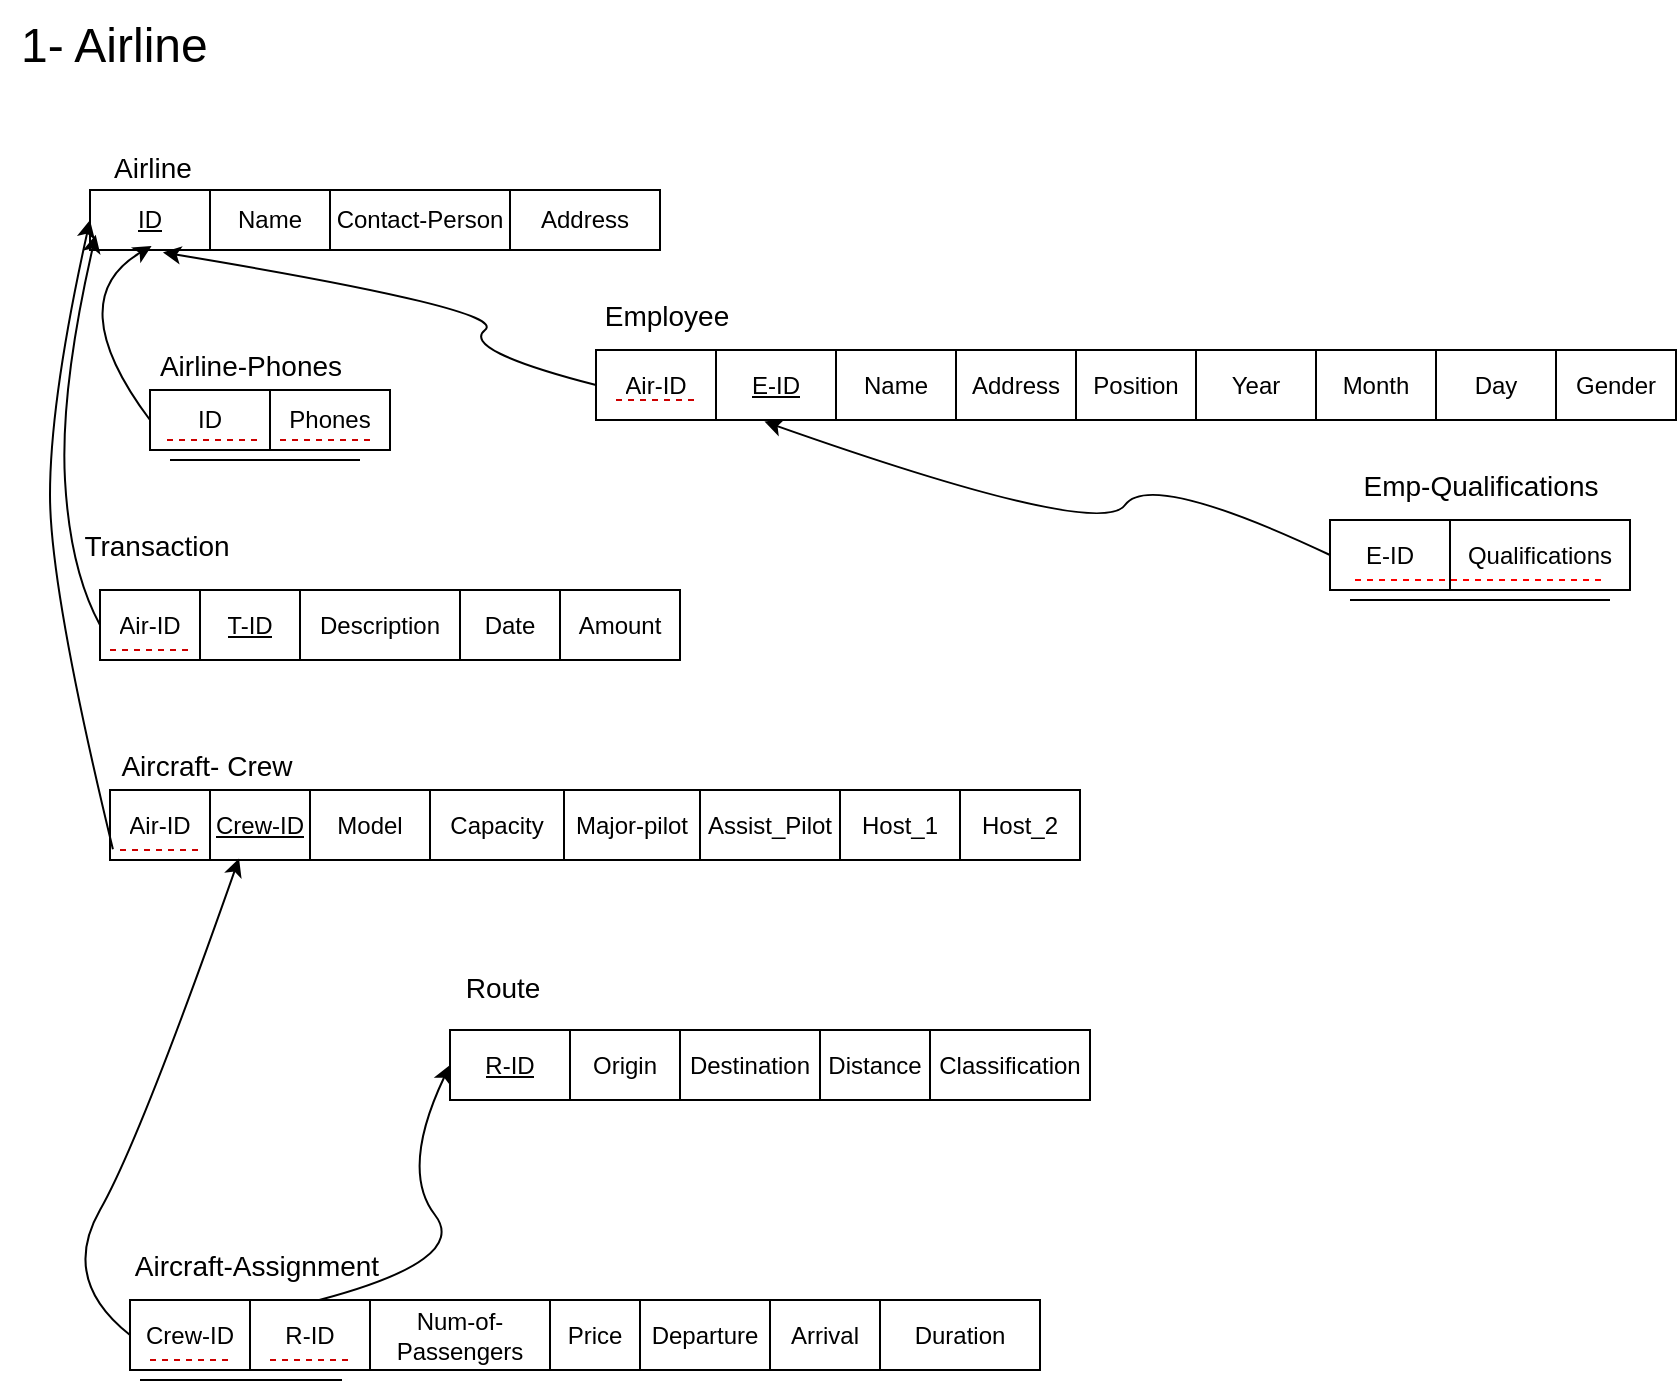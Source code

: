 <mxfile version="21.3.7" type="device" pages="5">
  <diagram name="Page-1" id="0l5mEz057MmVAF58yD2z">
    <mxGraphModel dx="482" dy="621" grid="1" gridSize="5" guides="1" tooltips="1" connect="1" arrows="1" fold="1" page="1" pageScale="1" pageWidth="850" pageHeight="1100" math="0" shadow="0">
      <root>
        <mxCell id="0" />
        <mxCell id="1" parent="0" />
        <mxCell id="bIYt_jWbCwtQeflmAYfM-1" value="&lt;font style=&quot;font-size: 24px;&quot;&gt;1- Airline&amp;nbsp;&lt;/font&gt;" style="text;html=1;align=center;verticalAlign=middle;resizable=0;points=[];autosize=1;strokeColor=none;fillColor=none;" vertex="1" parent="1">
          <mxGeometry y="80" width="120" height="45" as="geometry" />
        </mxCell>
        <mxCell id="bIYt_jWbCwtQeflmAYfM-2" value="" style="shape=table;startSize=0;container=1;collapsible=0;childLayout=tableLayout;" vertex="1" parent="1">
          <mxGeometry x="45" y="175" width="285" height="30" as="geometry" />
        </mxCell>
        <mxCell id="bIYt_jWbCwtQeflmAYfM-3" value="" style="shape=tableRow;horizontal=0;startSize=0;swimlaneHead=0;swimlaneBody=0;strokeColor=inherit;top=0;left=0;bottom=0;right=0;collapsible=0;dropTarget=0;fillColor=none;points=[[0,0.5],[1,0.5]];portConstraint=eastwest;" vertex="1" parent="bIYt_jWbCwtQeflmAYfM-2">
          <mxGeometry width="285" height="30" as="geometry" />
        </mxCell>
        <mxCell id="bIYt_jWbCwtQeflmAYfM-4" value="&lt;u&gt;ID&lt;/u&gt;" style="shape=partialRectangle;html=1;whiteSpace=wrap;connectable=0;strokeColor=inherit;overflow=hidden;fillColor=none;top=0;left=0;bottom=0;right=0;pointerEvents=1;" vertex="1" parent="bIYt_jWbCwtQeflmAYfM-3">
          <mxGeometry width="60" height="30" as="geometry">
            <mxRectangle width="60" height="30" as="alternateBounds" />
          </mxGeometry>
        </mxCell>
        <mxCell id="bIYt_jWbCwtQeflmAYfM-5" value="Name" style="shape=partialRectangle;html=1;whiteSpace=wrap;connectable=0;strokeColor=inherit;overflow=hidden;fillColor=none;top=0;left=0;bottom=0;right=0;pointerEvents=1;" vertex="1" parent="bIYt_jWbCwtQeflmAYfM-3">
          <mxGeometry x="60" width="60" height="30" as="geometry">
            <mxRectangle width="60" height="30" as="alternateBounds" />
          </mxGeometry>
        </mxCell>
        <mxCell id="bIYt_jWbCwtQeflmAYfM-6" value="Contact-Person" style="shape=partialRectangle;html=1;whiteSpace=wrap;connectable=0;strokeColor=inherit;overflow=hidden;fillColor=none;top=0;left=0;bottom=0;right=0;pointerEvents=1;" vertex="1" parent="bIYt_jWbCwtQeflmAYfM-3">
          <mxGeometry x="120" width="90" height="30" as="geometry">
            <mxRectangle width="90" height="30" as="alternateBounds" />
          </mxGeometry>
        </mxCell>
        <mxCell id="bIYt_jWbCwtQeflmAYfM-7" value="Address" style="shape=partialRectangle;html=1;whiteSpace=wrap;connectable=0;strokeColor=inherit;overflow=hidden;fillColor=none;top=0;left=0;bottom=0;right=0;pointerEvents=1;" vertex="1" parent="bIYt_jWbCwtQeflmAYfM-3">
          <mxGeometry x="210" width="75" height="30" as="geometry">
            <mxRectangle width="75" height="30" as="alternateBounds" />
          </mxGeometry>
        </mxCell>
        <mxCell id="bIYt_jWbCwtQeflmAYfM-12" value="" style="shape=table;startSize=0;container=1;collapsible=0;childLayout=tableLayout;" vertex="1" parent="1">
          <mxGeometry x="75" y="275" width="120" height="30" as="geometry" />
        </mxCell>
        <mxCell id="bIYt_jWbCwtQeflmAYfM-13" value="" style="shape=tableRow;horizontal=0;startSize=0;swimlaneHead=0;swimlaneBody=0;strokeColor=inherit;top=0;left=0;bottom=0;right=0;collapsible=0;dropTarget=0;fillColor=none;points=[[0,0.5],[1,0.5]];portConstraint=eastwest;" vertex="1" parent="bIYt_jWbCwtQeflmAYfM-12">
          <mxGeometry width="120" height="30" as="geometry" />
        </mxCell>
        <mxCell id="bIYt_jWbCwtQeflmAYfM-14" value="ID" style="shape=partialRectangle;html=1;whiteSpace=wrap;connectable=0;strokeColor=inherit;overflow=hidden;fillColor=none;top=0;left=0;bottom=0;right=0;pointerEvents=1;" vertex="1" parent="bIYt_jWbCwtQeflmAYfM-13">
          <mxGeometry width="60" height="30" as="geometry">
            <mxRectangle width="60" height="30" as="alternateBounds" />
          </mxGeometry>
        </mxCell>
        <mxCell id="bIYt_jWbCwtQeflmAYfM-15" value="Phones" style="shape=partialRectangle;html=1;whiteSpace=wrap;connectable=0;strokeColor=inherit;overflow=hidden;fillColor=none;top=0;left=0;bottom=0;right=0;pointerEvents=1;" vertex="1" parent="bIYt_jWbCwtQeflmAYfM-13">
          <mxGeometry x="60" width="60" height="30" as="geometry">
            <mxRectangle width="60" height="30" as="alternateBounds" />
          </mxGeometry>
        </mxCell>
        <mxCell id="bIYt_jWbCwtQeflmAYfM-16" value="&lt;font style=&quot;font-size: 14px;&quot;&gt;Airline&lt;/font&gt;" style="text;html=1;align=center;verticalAlign=middle;resizable=0;points=[];autosize=1;strokeColor=none;fillColor=none;" vertex="1" parent="1">
          <mxGeometry x="46" y="146" width="60" height="35" as="geometry" />
        </mxCell>
        <mxCell id="bIYt_jWbCwtQeflmAYfM-17" value="&lt;font style=&quot;font-size: 14px;&quot;&gt;Airline-Phones&lt;/font&gt;" style="text;html=1;align=center;verticalAlign=middle;resizable=0;points=[];autosize=1;strokeColor=none;fillColor=none;" vertex="1" parent="1">
          <mxGeometry x="70" y="245" width="110" height="35" as="geometry" />
        </mxCell>
        <mxCell id="bIYt_jWbCwtQeflmAYfM-18" value="" style="endArrow=none;dashed=1;html=1;rounded=0;strokeColor=#CC0000;" edge="1" parent="1">
          <mxGeometry width="50" height="50" relative="1" as="geometry">
            <mxPoint x="83.5" y="300" as="sourcePoint" />
            <mxPoint x="128.5" y="300" as="targetPoint" />
          </mxGeometry>
        </mxCell>
        <mxCell id="bIYt_jWbCwtQeflmAYfM-19" value="" style="endArrow=none;dashed=1;html=1;rounded=0;strokeColor=#CC0000;" edge="1" parent="1">
          <mxGeometry width="50" height="50" relative="1" as="geometry">
            <mxPoint x="140" y="300" as="sourcePoint" />
            <mxPoint x="185" y="300" as="targetPoint" />
          </mxGeometry>
        </mxCell>
        <mxCell id="bIYt_jWbCwtQeflmAYfM-20" value="" style="endArrow=none;html=1;rounded=0;" edge="1" parent="1">
          <mxGeometry width="50" height="50" relative="1" as="geometry">
            <mxPoint x="85" y="310" as="sourcePoint" />
            <mxPoint x="180" y="310" as="targetPoint" />
          </mxGeometry>
        </mxCell>
        <mxCell id="bIYt_jWbCwtQeflmAYfM-21" value="" style="curved=1;endArrow=classic;html=1;rounded=0;exitX=0;exitY=0.5;exitDx=0;exitDy=0;entryX=0.108;entryY=0.933;entryDx=0;entryDy=0;entryPerimeter=0;" edge="1" parent="1" source="bIYt_jWbCwtQeflmAYfM-13" target="bIYt_jWbCwtQeflmAYfM-3">
          <mxGeometry width="50" height="50" relative="1" as="geometry">
            <mxPoint x="-15" y="265" as="sourcePoint" />
            <mxPoint x="35" y="215" as="targetPoint" />
            <Array as="points">
              <mxPoint x="30" y="230" />
            </Array>
          </mxGeometry>
        </mxCell>
        <mxCell id="bIYt_jWbCwtQeflmAYfM-22" value="" style="shape=table;startSize=0;container=1;collapsible=0;childLayout=tableLayout;" vertex="1" parent="1">
          <mxGeometry x="55" y="475" width="485" height="35" as="geometry" />
        </mxCell>
        <mxCell id="bIYt_jWbCwtQeflmAYfM-23" value="" style="shape=tableRow;horizontal=0;startSize=0;swimlaneHead=0;swimlaneBody=0;strokeColor=inherit;top=0;left=0;bottom=0;right=0;collapsible=0;dropTarget=0;fillColor=none;points=[[0,0.5],[1,0.5]];portConstraint=eastwest;" vertex="1" parent="bIYt_jWbCwtQeflmAYfM-22">
          <mxGeometry width="485" height="35" as="geometry" />
        </mxCell>
        <mxCell id="bIYt_jWbCwtQeflmAYfM-73" value="Air-ID" style="shape=partialRectangle;html=1;whiteSpace=wrap;connectable=0;strokeColor=inherit;overflow=hidden;fillColor=none;top=0;left=0;bottom=0;right=0;pointerEvents=1;" vertex="1" parent="bIYt_jWbCwtQeflmAYfM-23">
          <mxGeometry width="50" height="35" as="geometry">
            <mxRectangle width="50" height="35" as="alternateBounds" />
          </mxGeometry>
        </mxCell>
        <mxCell id="bIYt_jWbCwtQeflmAYfM-24" value="&lt;u&gt;Crew-ID&lt;/u&gt;" style="shape=partialRectangle;html=1;whiteSpace=wrap;connectable=0;strokeColor=inherit;overflow=hidden;fillColor=none;top=0;left=0;bottom=0;right=0;pointerEvents=1;" vertex="1" parent="bIYt_jWbCwtQeflmAYfM-23">
          <mxGeometry x="50" width="50" height="35" as="geometry">
            <mxRectangle width="50" height="35" as="alternateBounds" />
          </mxGeometry>
        </mxCell>
        <mxCell id="bIYt_jWbCwtQeflmAYfM-25" value="Model" style="shape=partialRectangle;html=1;whiteSpace=wrap;connectable=0;strokeColor=inherit;overflow=hidden;fillColor=none;top=0;left=0;bottom=0;right=0;pointerEvents=1;" vertex="1" parent="bIYt_jWbCwtQeflmAYfM-23">
          <mxGeometry x="100" width="60" height="35" as="geometry">
            <mxRectangle width="60" height="35" as="alternateBounds" />
          </mxGeometry>
        </mxCell>
        <mxCell id="bIYt_jWbCwtQeflmAYfM-26" value="Capacity" style="shape=partialRectangle;html=1;whiteSpace=wrap;connectable=0;strokeColor=inherit;overflow=hidden;fillColor=none;top=0;left=0;bottom=0;right=0;pointerEvents=1;" vertex="1" parent="bIYt_jWbCwtQeflmAYfM-23">
          <mxGeometry x="160" width="67" height="35" as="geometry">
            <mxRectangle width="67" height="35" as="alternateBounds" />
          </mxGeometry>
        </mxCell>
        <mxCell id="bIYt_jWbCwtQeflmAYfM-27" value="Major-pilot" style="shape=partialRectangle;html=1;whiteSpace=wrap;connectable=0;strokeColor=inherit;overflow=hidden;fillColor=none;top=0;left=0;bottom=0;right=0;pointerEvents=1;" vertex="1" parent="bIYt_jWbCwtQeflmAYfM-23">
          <mxGeometry x="227" width="68" height="35" as="geometry">
            <mxRectangle width="68" height="35" as="alternateBounds" />
          </mxGeometry>
        </mxCell>
        <mxCell id="bIYt_jWbCwtQeflmAYfM-28" value="Assist_Pilot" style="shape=partialRectangle;html=1;whiteSpace=wrap;connectable=0;strokeColor=inherit;overflow=hidden;fillColor=none;top=0;left=0;bottom=0;right=0;pointerEvents=1;" vertex="1" parent="bIYt_jWbCwtQeflmAYfM-23">
          <mxGeometry x="295" width="70" height="35" as="geometry">
            <mxRectangle width="70" height="35" as="alternateBounds" />
          </mxGeometry>
        </mxCell>
        <mxCell id="bIYt_jWbCwtQeflmAYfM-29" value="Host_1" style="shape=partialRectangle;html=1;whiteSpace=wrap;connectable=0;strokeColor=inherit;overflow=hidden;fillColor=none;top=0;left=0;bottom=0;right=0;pointerEvents=1;" vertex="1" parent="bIYt_jWbCwtQeflmAYfM-23">
          <mxGeometry x="365" width="60" height="35" as="geometry">
            <mxRectangle width="60" height="35" as="alternateBounds" />
          </mxGeometry>
        </mxCell>
        <mxCell id="bIYt_jWbCwtQeflmAYfM-30" value="Host_2" style="shape=partialRectangle;html=1;whiteSpace=wrap;connectable=0;strokeColor=inherit;overflow=hidden;fillColor=none;top=0;left=0;bottom=0;right=0;pointerEvents=1;" vertex="1" parent="bIYt_jWbCwtQeflmAYfM-23">
          <mxGeometry x="425" width="60" height="35" as="geometry">
            <mxRectangle width="60" height="35" as="alternateBounds" />
          </mxGeometry>
        </mxCell>
        <mxCell id="bIYt_jWbCwtQeflmAYfM-31" value="&lt;font style=&quot;font-size: 14px;&quot;&gt;Aircraft- Crew&lt;/font&gt;" style="text;html=1;align=center;verticalAlign=middle;resizable=0;points=[];autosize=1;strokeColor=none;fillColor=none;" vertex="1" parent="1">
          <mxGeometry x="50" y="445" width="105" height="35" as="geometry" />
        </mxCell>
        <mxCell id="bIYt_jWbCwtQeflmAYfM-32" value="" style="shape=table;startSize=0;container=1;collapsible=0;childLayout=tableLayout;" vertex="1" parent="1">
          <mxGeometry x="50" y="375" width="290" height="35" as="geometry" />
        </mxCell>
        <mxCell id="bIYt_jWbCwtQeflmAYfM-33" value="" style="shape=tableRow;horizontal=0;startSize=0;swimlaneHead=0;swimlaneBody=0;strokeColor=inherit;top=0;left=0;bottom=0;right=0;collapsible=0;dropTarget=0;fillColor=none;points=[[0,0.5],[1,0.5]];portConstraint=eastwest;" vertex="1" parent="bIYt_jWbCwtQeflmAYfM-32">
          <mxGeometry width="290" height="35" as="geometry" />
        </mxCell>
        <mxCell id="bIYt_jWbCwtQeflmAYfM-67" value="Air-ID" style="shape=partialRectangle;html=1;whiteSpace=wrap;connectable=0;strokeColor=inherit;overflow=hidden;fillColor=none;top=0;left=0;bottom=0;right=0;pointerEvents=1;" vertex="1" parent="bIYt_jWbCwtQeflmAYfM-33">
          <mxGeometry width="50" height="35" as="geometry">
            <mxRectangle width="50" height="35" as="alternateBounds" />
          </mxGeometry>
        </mxCell>
        <mxCell id="bIYt_jWbCwtQeflmAYfM-34" value="&lt;u&gt;T-ID&lt;/u&gt;" style="shape=partialRectangle;html=1;whiteSpace=wrap;connectable=0;strokeColor=inherit;overflow=hidden;fillColor=none;top=0;left=0;bottom=0;right=0;pointerEvents=1;" vertex="1" parent="bIYt_jWbCwtQeflmAYfM-33">
          <mxGeometry x="50" width="50" height="35" as="geometry">
            <mxRectangle width="50" height="35" as="alternateBounds" />
          </mxGeometry>
        </mxCell>
        <mxCell id="bIYt_jWbCwtQeflmAYfM-35" value="Description" style="shape=partialRectangle;html=1;whiteSpace=wrap;connectable=0;strokeColor=inherit;overflow=hidden;fillColor=none;top=0;left=0;bottom=0;right=0;pointerEvents=1;" vertex="1" parent="bIYt_jWbCwtQeflmAYfM-33">
          <mxGeometry x="100" width="80" height="35" as="geometry">
            <mxRectangle width="80" height="35" as="alternateBounds" />
          </mxGeometry>
        </mxCell>
        <mxCell id="bIYt_jWbCwtQeflmAYfM-36" value="Date" style="shape=partialRectangle;html=1;whiteSpace=wrap;connectable=0;strokeColor=inherit;overflow=hidden;fillColor=none;top=0;left=0;bottom=0;right=0;pointerEvents=1;" vertex="1" parent="bIYt_jWbCwtQeflmAYfM-33">
          <mxGeometry x="180" width="50" height="35" as="geometry">
            <mxRectangle width="50" height="35" as="alternateBounds" />
          </mxGeometry>
        </mxCell>
        <mxCell id="bIYt_jWbCwtQeflmAYfM-37" value="Amount" style="shape=partialRectangle;html=1;whiteSpace=wrap;connectable=0;strokeColor=inherit;overflow=hidden;fillColor=none;top=0;left=0;bottom=0;right=0;pointerEvents=1;" vertex="1" parent="bIYt_jWbCwtQeflmAYfM-33">
          <mxGeometry x="230" width="60" height="35" as="geometry">
            <mxRectangle width="60" height="35" as="alternateBounds" />
          </mxGeometry>
        </mxCell>
        <mxCell id="bIYt_jWbCwtQeflmAYfM-38" value="&lt;font style=&quot;font-size: 14px;&quot;&gt;Transaction&lt;/font&gt;" style="text;html=1;align=center;verticalAlign=middle;resizable=0;points=[];autosize=1;strokeColor=none;fillColor=none;" vertex="1" parent="1">
          <mxGeometry x="30" y="335" width="95" height="35" as="geometry" />
        </mxCell>
        <mxCell id="bIYt_jWbCwtQeflmAYfM-39" value="" style="shape=table;startSize=0;container=1;collapsible=0;childLayout=tableLayout;" vertex="1" parent="1">
          <mxGeometry x="298" y="255" width="540" height="35" as="geometry" />
        </mxCell>
        <mxCell id="bIYt_jWbCwtQeflmAYfM-40" value="" style="shape=tableRow;horizontal=0;startSize=0;swimlaneHead=0;swimlaneBody=0;strokeColor=inherit;top=0;left=0;bottom=0;right=0;collapsible=0;dropTarget=0;fillColor=none;points=[[0,0.5],[1,0.5]];portConstraint=eastwest;" vertex="1" parent="bIYt_jWbCwtQeflmAYfM-39">
          <mxGeometry width="540" height="35" as="geometry" />
        </mxCell>
        <mxCell id="bIYt_jWbCwtQeflmAYfM-70" value="Air-ID" style="shape=partialRectangle;html=1;whiteSpace=wrap;connectable=0;strokeColor=inherit;overflow=hidden;fillColor=none;top=0;left=0;bottom=0;right=0;pointerEvents=1;" vertex="1" parent="bIYt_jWbCwtQeflmAYfM-40">
          <mxGeometry width="60" height="35" as="geometry">
            <mxRectangle width="60" height="35" as="alternateBounds" />
          </mxGeometry>
        </mxCell>
        <mxCell id="bIYt_jWbCwtQeflmAYfM-41" value="&lt;u&gt;E-ID&lt;/u&gt;" style="shape=partialRectangle;html=1;whiteSpace=wrap;connectable=0;strokeColor=inherit;overflow=hidden;fillColor=none;top=0;left=0;bottom=0;right=0;pointerEvents=1;" vertex="1" parent="bIYt_jWbCwtQeflmAYfM-40">
          <mxGeometry x="60" width="60" height="35" as="geometry">
            <mxRectangle width="60" height="35" as="alternateBounds" />
          </mxGeometry>
        </mxCell>
        <mxCell id="bIYt_jWbCwtQeflmAYfM-42" value="Name" style="shape=partialRectangle;html=1;whiteSpace=wrap;connectable=0;strokeColor=inherit;overflow=hidden;fillColor=none;top=0;left=0;bottom=0;right=0;pointerEvents=1;" vertex="1" parent="bIYt_jWbCwtQeflmAYfM-40">
          <mxGeometry x="120" width="60" height="35" as="geometry">
            <mxRectangle width="60" height="35" as="alternateBounds" />
          </mxGeometry>
        </mxCell>
        <mxCell id="bIYt_jWbCwtQeflmAYfM-43" value="Address" style="shape=partialRectangle;html=1;whiteSpace=wrap;connectable=0;strokeColor=inherit;overflow=hidden;fillColor=none;top=0;left=0;bottom=0;right=0;pointerEvents=1;" vertex="1" parent="bIYt_jWbCwtQeflmAYfM-40">
          <mxGeometry x="180" width="60" height="35" as="geometry">
            <mxRectangle width="60" height="35" as="alternateBounds" />
          </mxGeometry>
        </mxCell>
        <mxCell id="bIYt_jWbCwtQeflmAYfM-44" value="Position" style="shape=partialRectangle;html=1;whiteSpace=wrap;connectable=0;strokeColor=inherit;overflow=hidden;fillColor=none;top=0;left=0;bottom=0;right=0;pointerEvents=1;" vertex="1" parent="bIYt_jWbCwtQeflmAYfM-40">
          <mxGeometry x="240" width="60" height="35" as="geometry">
            <mxRectangle width="60" height="35" as="alternateBounds" />
          </mxGeometry>
        </mxCell>
        <mxCell id="bIYt_jWbCwtQeflmAYfM-45" value="Year" style="shape=partialRectangle;html=1;whiteSpace=wrap;connectable=0;strokeColor=inherit;overflow=hidden;fillColor=none;top=0;left=0;bottom=0;right=0;pointerEvents=1;" vertex="1" parent="bIYt_jWbCwtQeflmAYfM-40">
          <mxGeometry x="300" width="60" height="35" as="geometry">
            <mxRectangle width="60" height="35" as="alternateBounds" />
          </mxGeometry>
        </mxCell>
        <mxCell id="bIYt_jWbCwtQeflmAYfM-46" value="Month" style="shape=partialRectangle;html=1;whiteSpace=wrap;connectable=0;strokeColor=inherit;overflow=hidden;fillColor=none;top=0;left=0;bottom=0;right=0;pointerEvents=1;" vertex="1" parent="bIYt_jWbCwtQeflmAYfM-40">
          <mxGeometry x="360" width="60" height="35" as="geometry">
            <mxRectangle width="60" height="35" as="alternateBounds" />
          </mxGeometry>
        </mxCell>
        <mxCell id="bIYt_jWbCwtQeflmAYfM-47" value="Day" style="shape=partialRectangle;html=1;whiteSpace=wrap;connectable=0;strokeColor=inherit;overflow=hidden;fillColor=none;top=0;left=0;bottom=0;right=0;pointerEvents=1;" vertex="1" parent="bIYt_jWbCwtQeflmAYfM-40">
          <mxGeometry x="420" width="60" height="35" as="geometry">
            <mxRectangle width="60" height="35" as="alternateBounds" />
          </mxGeometry>
        </mxCell>
        <mxCell id="bIYt_jWbCwtQeflmAYfM-48" value="Gender" style="shape=partialRectangle;html=1;whiteSpace=wrap;connectable=0;strokeColor=inherit;overflow=hidden;fillColor=none;top=0;left=0;bottom=0;right=0;pointerEvents=1;" vertex="1" parent="bIYt_jWbCwtQeflmAYfM-40">
          <mxGeometry x="480" width="60" height="35" as="geometry">
            <mxRectangle width="60" height="35" as="alternateBounds" />
          </mxGeometry>
        </mxCell>
        <mxCell id="bIYt_jWbCwtQeflmAYfM-49" value="&lt;font style=&quot;font-size: 14px;&quot;&gt;Employee&lt;/font&gt;" style="text;html=1;align=center;verticalAlign=middle;resizable=0;points=[];autosize=1;strokeColor=none;fillColor=none;" vertex="1" parent="1">
          <mxGeometry x="290" y="220" width="85" height="35" as="geometry" />
        </mxCell>
        <mxCell id="bIYt_jWbCwtQeflmAYfM-50" value="" style="shape=table;startSize=0;container=1;collapsible=0;childLayout=tableLayout;" vertex="1" parent="1">
          <mxGeometry x="665" y="340" width="150" height="35" as="geometry" />
        </mxCell>
        <mxCell id="bIYt_jWbCwtQeflmAYfM-51" value="" style="shape=tableRow;horizontal=0;startSize=0;swimlaneHead=0;swimlaneBody=0;strokeColor=inherit;top=0;left=0;bottom=0;right=0;collapsible=0;dropTarget=0;fillColor=none;points=[[0,0.5],[1,0.5]];portConstraint=eastwest;" vertex="1" parent="bIYt_jWbCwtQeflmAYfM-50">
          <mxGeometry width="150" height="35" as="geometry" />
        </mxCell>
        <mxCell id="bIYt_jWbCwtQeflmAYfM-52" value="E-ID" style="shape=partialRectangle;html=1;whiteSpace=wrap;connectable=0;strokeColor=inherit;overflow=hidden;fillColor=none;top=0;left=0;bottom=0;right=0;pointerEvents=1;" vertex="1" parent="bIYt_jWbCwtQeflmAYfM-51">
          <mxGeometry width="60" height="35" as="geometry">
            <mxRectangle width="60" height="35" as="alternateBounds" />
          </mxGeometry>
        </mxCell>
        <mxCell id="bIYt_jWbCwtQeflmAYfM-53" value="Qualifications" style="shape=partialRectangle;html=1;whiteSpace=wrap;connectable=0;strokeColor=inherit;overflow=hidden;fillColor=none;top=0;left=0;bottom=0;right=0;pointerEvents=1;" vertex="1" parent="bIYt_jWbCwtQeflmAYfM-51">
          <mxGeometry x="60" width="90" height="35" as="geometry">
            <mxRectangle width="90" height="35" as="alternateBounds" />
          </mxGeometry>
        </mxCell>
        <mxCell id="bIYt_jWbCwtQeflmAYfM-54" value="&lt;font style=&quot;font-size: 14px;&quot;&gt;Emp-Qualifications&lt;/font&gt;" style="text;html=1;align=center;verticalAlign=middle;resizable=0;points=[];autosize=1;strokeColor=none;fillColor=none;" vertex="1" parent="1">
          <mxGeometry x="670" y="305" width="140" height="35" as="geometry" />
        </mxCell>
        <mxCell id="bIYt_jWbCwtQeflmAYfM-55" value="" style="endArrow=none;dashed=1;html=1;rounded=0;strokeColor=#FF0000;" edge="1" parent="1">
          <mxGeometry width="50" height="50" relative="1" as="geometry">
            <mxPoint x="677.5" y="370" as="sourcePoint" />
            <mxPoint x="802.5" y="370" as="targetPoint" />
          </mxGeometry>
        </mxCell>
        <mxCell id="bIYt_jWbCwtQeflmAYfM-56" value="" style="endArrow=none;html=1;rounded=0;" edge="1" parent="1">
          <mxGeometry width="50" height="50" relative="1" as="geometry">
            <mxPoint x="675" y="380" as="sourcePoint" />
            <mxPoint x="805" y="380" as="targetPoint" />
          </mxGeometry>
        </mxCell>
        <mxCell id="bIYt_jWbCwtQeflmAYfM-57" value="" style="curved=1;endArrow=classic;html=1;rounded=0;exitX=0;exitY=0.5;exitDx=0;exitDy=0;entryX=0.156;entryY=1.023;entryDx=0;entryDy=0;entryPerimeter=0;" edge="1" parent="1" source="bIYt_jWbCwtQeflmAYfM-51" target="bIYt_jWbCwtQeflmAYfM-40">
          <mxGeometry width="50" height="50" relative="1" as="geometry">
            <mxPoint x="453" y="430" as="sourcePoint" />
            <mxPoint x="460" y="400" as="targetPoint" />
            <Array as="points">
              <mxPoint x="575" y="315" />
              <mxPoint x="550" y="350" />
            </Array>
          </mxGeometry>
        </mxCell>
        <mxCell id="bIYt_jWbCwtQeflmAYfM-58" value="" style="shape=table;startSize=0;container=1;collapsible=0;childLayout=tableLayout;" vertex="1" parent="1">
          <mxGeometry x="225" y="595" width="320" height="35" as="geometry" />
        </mxCell>
        <mxCell id="bIYt_jWbCwtQeflmAYfM-59" value="" style="shape=tableRow;horizontal=0;startSize=0;swimlaneHead=0;swimlaneBody=0;strokeColor=inherit;top=0;left=0;bottom=0;right=0;collapsible=0;dropTarget=0;fillColor=none;points=[[0,0.5],[1,0.5]];portConstraint=eastwest;" vertex="1" parent="bIYt_jWbCwtQeflmAYfM-58">
          <mxGeometry width="320" height="35" as="geometry" />
        </mxCell>
        <mxCell id="bIYt_jWbCwtQeflmAYfM-60" value="&lt;u&gt;R-ID&lt;/u&gt;" style="shape=partialRectangle;html=1;whiteSpace=wrap;connectable=0;strokeColor=inherit;overflow=hidden;fillColor=none;top=0;left=0;bottom=0;right=0;pointerEvents=1;" vertex="1" parent="bIYt_jWbCwtQeflmAYfM-59">
          <mxGeometry width="60" height="35" as="geometry">
            <mxRectangle width="60" height="35" as="alternateBounds" />
          </mxGeometry>
        </mxCell>
        <mxCell id="bIYt_jWbCwtQeflmAYfM-61" value="Origin" style="shape=partialRectangle;html=1;whiteSpace=wrap;connectable=0;strokeColor=inherit;overflow=hidden;fillColor=none;top=0;left=0;bottom=0;right=0;pointerEvents=1;" vertex="1" parent="bIYt_jWbCwtQeflmAYfM-59">
          <mxGeometry x="60" width="55" height="35" as="geometry">
            <mxRectangle width="55" height="35" as="alternateBounds" />
          </mxGeometry>
        </mxCell>
        <mxCell id="bIYt_jWbCwtQeflmAYfM-62" value="Destination" style="shape=partialRectangle;html=1;whiteSpace=wrap;connectable=0;strokeColor=inherit;overflow=hidden;fillColor=none;top=0;left=0;bottom=0;right=0;pointerEvents=1;" vertex="1" parent="bIYt_jWbCwtQeflmAYfM-59">
          <mxGeometry x="115" width="70" height="35" as="geometry">
            <mxRectangle width="70" height="35" as="alternateBounds" />
          </mxGeometry>
        </mxCell>
        <mxCell id="bIYt_jWbCwtQeflmAYfM-63" value="Distance" style="shape=partialRectangle;html=1;whiteSpace=wrap;connectable=0;strokeColor=inherit;overflow=hidden;fillColor=none;top=0;left=0;bottom=0;right=0;pointerEvents=1;" vertex="1" parent="bIYt_jWbCwtQeflmAYfM-59">
          <mxGeometry x="185" width="55" height="35" as="geometry">
            <mxRectangle width="55" height="35" as="alternateBounds" />
          </mxGeometry>
        </mxCell>
        <mxCell id="bIYt_jWbCwtQeflmAYfM-64" value="Classification" style="shape=partialRectangle;html=1;whiteSpace=wrap;connectable=0;strokeColor=inherit;overflow=hidden;fillColor=none;top=0;left=0;bottom=0;right=0;pointerEvents=1;" vertex="1" parent="bIYt_jWbCwtQeflmAYfM-59">
          <mxGeometry x="240" width="80" height="35" as="geometry">
            <mxRectangle width="80" height="35" as="alternateBounds" />
          </mxGeometry>
        </mxCell>
        <mxCell id="bIYt_jWbCwtQeflmAYfM-66" value="&lt;font style=&quot;font-size: 14px;&quot;&gt;Route&lt;/font&gt;" style="text;html=1;align=center;verticalAlign=middle;resizable=0;points=[];autosize=1;strokeColor=none;fillColor=none;" vertex="1" parent="1">
          <mxGeometry x="221" y="556" width="60" height="35" as="geometry" />
        </mxCell>
        <mxCell id="bIYt_jWbCwtQeflmAYfM-68" value="" style="endArrow=none;dashed=1;html=1;rounded=0;strokeColor=#CC0000;" edge="1" parent="1">
          <mxGeometry width="50" height="50" relative="1" as="geometry">
            <mxPoint x="55" y="405" as="sourcePoint" />
            <mxPoint x="94" y="405" as="targetPoint" />
          </mxGeometry>
        </mxCell>
        <mxCell id="bIYt_jWbCwtQeflmAYfM-69" value="" style="curved=1;endArrow=classic;html=1;rounded=0;exitX=0;exitY=0.5;exitDx=0;exitDy=0;entryX=0.01;entryY=0.747;entryDx=0;entryDy=0;entryPerimeter=0;" edge="1" parent="1" source="bIYt_jWbCwtQeflmAYfM-33" target="bIYt_jWbCwtQeflmAYfM-3">
          <mxGeometry width="50" height="50" relative="1" as="geometry">
            <mxPoint x="240" y="345" as="sourcePoint" />
            <mxPoint x="15" y="215" as="targetPoint" />
            <Array as="points">
              <mxPoint x="35" y="365" />
              <mxPoint x="30" y="275" />
            </Array>
          </mxGeometry>
        </mxCell>
        <mxCell id="bIYt_jWbCwtQeflmAYfM-71" value="" style="endArrow=none;dashed=1;html=1;rounded=0;strokeColor=#CC0000;" edge="1" parent="1">
          <mxGeometry width="50" height="50" relative="1" as="geometry">
            <mxPoint x="308" y="280" as="sourcePoint" />
            <mxPoint x="348" y="280" as="targetPoint" />
            <Array as="points">
              <mxPoint x="335" y="280" />
            </Array>
          </mxGeometry>
        </mxCell>
        <mxCell id="bIYt_jWbCwtQeflmAYfM-72" value="" style="curved=1;endArrow=classic;html=1;rounded=0;entryX=0.128;entryY=1.04;entryDx=0;entryDy=0;entryPerimeter=0;exitX=0;exitY=0.5;exitDx=0;exitDy=0;" edge="1" parent="1" source="bIYt_jWbCwtQeflmAYfM-40" target="bIYt_jWbCwtQeflmAYfM-3">
          <mxGeometry width="50" height="50" relative="1" as="geometry">
            <mxPoint x="265" y="265" as="sourcePoint" />
            <mxPoint x="315" y="215" as="targetPoint" />
            <Array as="points">
              <mxPoint x="230" y="255" />
              <mxPoint x="255" y="235" />
            </Array>
          </mxGeometry>
        </mxCell>
        <mxCell id="bIYt_jWbCwtQeflmAYfM-74" value="" style="endArrow=none;dashed=1;html=1;rounded=0;strokeColor=#CC0000;" edge="1" parent="1">
          <mxGeometry width="50" height="50" relative="1" as="geometry">
            <mxPoint x="60" y="505" as="sourcePoint" />
            <mxPoint x="100" y="505" as="targetPoint" />
          </mxGeometry>
        </mxCell>
        <mxCell id="bIYt_jWbCwtQeflmAYfM-75" value="" style="curved=1;endArrow=classic;html=1;rounded=0;exitX=0.003;exitY=0.846;exitDx=0;exitDy=0;entryX=0;entryY=0.5;entryDx=0;entryDy=0;exitPerimeter=0;" edge="1" parent="1" source="bIYt_jWbCwtQeflmAYfM-23" target="bIYt_jWbCwtQeflmAYfM-3">
          <mxGeometry width="50" height="50" relative="1" as="geometry">
            <mxPoint x="55" y="398" as="sourcePoint" />
            <mxPoint x="53" y="202" as="targetPoint" />
            <Array as="points">
              <mxPoint x="25" y="375" />
              <mxPoint x="25" y="280" />
            </Array>
          </mxGeometry>
        </mxCell>
        <mxCell id="bIYt_jWbCwtQeflmAYfM-76" value="" style="shape=table;startSize=0;container=1;collapsible=0;childLayout=tableLayout;" vertex="1" parent="1">
          <mxGeometry x="65" y="730" width="455" height="35" as="geometry" />
        </mxCell>
        <mxCell id="bIYt_jWbCwtQeflmAYfM-77" value="" style="shape=tableRow;horizontal=0;startSize=0;swimlaneHead=0;swimlaneBody=0;strokeColor=inherit;top=0;left=0;bottom=0;right=0;collapsible=0;dropTarget=0;fillColor=none;points=[[0,0.5],[1,0.5]];portConstraint=eastwest;" vertex="1" parent="bIYt_jWbCwtQeflmAYfM-76">
          <mxGeometry width="455" height="35" as="geometry" />
        </mxCell>
        <mxCell id="bIYt_jWbCwtQeflmAYfM-78" value="Crew-ID" style="shape=partialRectangle;html=1;whiteSpace=wrap;connectable=0;strokeColor=inherit;overflow=hidden;fillColor=none;top=0;left=0;bottom=0;right=0;pointerEvents=1;" vertex="1" parent="bIYt_jWbCwtQeflmAYfM-77">
          <mxGeometry width="60" height="35" as="geometry">
            <mxRectangle width="60" height="35" as="alternateBounds" />
          </mxGeometry>
        </mxCell>
        <mxCell id="bIYt_jWbCwtQeflmAYfM-79" value="R-ID" style="shape=partialRectangle;html=1;whiteSpace=wrap;connectable=0;strokeColor=inherit;overflow=hidden;fillColor=none;top=0;left=0;bottom=0;right=0;pointerEvents=1;" vertex="1" parent="bIYt_jWbCwtQeflmAYfM-77">
          <mxGeometry x="60" width="60" height="35" as="geometry">
            <mxRectangle width="60" height="35" as="alternateBounds" />
          </mxGeometry>
        </mxCell>
        <mxCell id="bIYt_jWbCwtQeflmAYfM-80" value="Num-of-Passengers" style="shape=partialRectangle;html=1;whiteSpace=wrap;connectable=0;strokeColor=inherit;overflow=hidden;fillColor=none;top=0;left=0;bottom=0;right=0;pointerEvents=1;" vertex="1" parent="bIYt_jWbCwtQeflmAYfM-77">
          <mxGeometry x="120" width="90" height="35" as="geometry">
            <mxRectangle width="90" height="35" as="alternateBounds" />
          </mxGeometry>
        </mxCell>
        <mxCell id="bIYt_jWbCwtQeflmAYfM-81" value="Price" style="shape=partialRectangle;html=1;whiteSpace=wrap;connectable=0;strokeColor=inherit;overflow=hidden;fillColor=none;top=0;left=0;bottom=0;right=0;pointerEvents=1;" vertex="1" parent="bIYt_jWbCwtQeflmAYfM-77">
          <mxGeometry x="210" width="45" height="35" as="geometry">
            <mxRectangle width="45" height="35" as="alternateBounds" />
          </mxGeometry>
        </mxCell>
        <mxCell id="bIYt_jWbCwtQeflmAYfM-82" value="Departure" style="shape=partialRectangle;html=1;whiteSpace=wrap;connectable=0;strokeColor=inherit;overflow=hidden;fillColor=none;top=0;left=0;bottom=0;right=0;pointerEvents=1;" vertex="1" parent="bIYt_jWbCwtQeflmAYfM-77">
          <mxGeometry x="255" width="65" height="35" as="geometry">
            <mxRectangle width="65" height="35" as="alternateBounds" />
          </mxGeometry>
        </mxCell>
        <mxCell id="bIYt_jWbCwtQeflmAYfM-83" value="Arrival" style="shape=partialRectangle;html=1;whiteSpace=wrap;connectable=0;strokeColor=inherit;overflow=hidden;fillColor=none;top=0;left=0;bottom=0;right=0;pointerEvents=1;" vertex="1" parent="bIYt_jWbCwtQeflmAYfM-77">
          <mxGeometry x="320" width="55" height="35" as="geometry">
            <mxRectangle width="55" height="35" as="alternateBounds" />
          </mxGeometry>
        </mxCell>
        <mxCell id="bIYt_jWbCwtQeflmAYfM-84" value="Duration" style="shape=partialRectangle;html=1;whiteSpace=wrap;connectable=0;strokeColor=inherit;overflow=hidden;fillColor=none;top=0;left=0;bottom=0;right=0;pointerEvents=1;" vertex="1" parent="bIYt_jWbCwtQeflmAYfM-77">
          <mxGeometry x="375" width="80" height="35" as="geometry">
            <mxRectangle width="80" height="35" as="alternateBounds" />
          </mxGeometry>
        </mxCell>
        <mxCell id="bIYt_jWbCwtQeflmAYfM-85" value="&lt;font style=&quot;font-size: 14px;&quot;&gt;Aircraft-Assignment&lt;/font&gt;" style="text;html=1;align=center;verticalAlign=middle;resizable=0;points=[];autosize=1;strokeColor=none;fillColor=none;" vertex="1" parent="1">
          <mxGeometry x="55" y="695" width="145" height="35" as="geometry" />
        </mxCell>
        <mxCell id="bIYt_jWbCwtQeflmAYfM-86" value="" style="endArrow=none;dashed=1;html=1;rounded=0;strokeColor=#CC0000;" edge="1" parent="1">
          <mxGeometry width="50" height="50" relative="1" as="geometry">
            <mxPoint x="75" y="760" as="sourcePoint" />
            <mxPoint x="115" y="760" as="targetPoint" />
          </mxGeometry>
        </mxCell>
        <mxCell id="bIYt_jWbCwtQeflmAYfM-87" value="" style="endArrow=none;dashed=1;html=1;rounded=0;strokeColor=#CC0000;" edge="1" parent="1">
          <mxGeometry width="50" height="50" relative="1" as="geometry">
            <mxPoint x="135" y="760" as="sourcePoint" />
            <mxPoint x="175" y="760" as="targetPoint" />
          </mxGeometry>
        </mxCell>
        <mxCell id="bIYt_jWbCwtQeflmAYfM-88" value="" style="endArrow=none;html=1;rounded=0;" edge="1" parent="1">
          <mxGeometry width="50" height="50" relative="1" as="geometry">
            <mxPoint x="70" y="770" as="sourcePoint" />
            <mxPoint x="171" y="770" as="targetPoint" />
          </mxGeometry>
        </mxCell>
        <mxCell id="bIYt_jWbCwtQeflmAYfM-89" value="" style="curved=1;endArrow=classic;html=1;rounded=0;exitX=0;exitY=0.5;exitDx=0;exitDy=0;entryX=0.133;entryY=0.977;entryDx=0;entryDy=0;entryPerimeter=0;" edge="1" parent="1" source="bIYt_jWbCwtQeflmAYfM-77" target="bIYt_jWbCwtQeflmAYfM-23">
          <mxGeometry width="50" height="50" relative="1" as="geometry">
            <mxPoint x="50" y="740" as="sourcePoint" />
            <mxPoint x="65" y="665" as="targetPoint" />
            <Array as="points">
              <mxPoint x="30" y="720" />
              <mxPoint x="70" y="650" />
            </Array>
          </mxGeometry>
        </mxCell>
        <mxCell id="bIYt_jWbCwtQeflmAYfM-90" value="" style="curved=1;endArrow=classic;html=1;rounded=0;exitX=0.208;exitY=0;exitDx=0;exitDy=0;exitPerimeter=0;entryX=0;entryY=0.5;entryDx=0;entryDy=0;" edge="1" parent="1" source="bIYt_jWbCwtQeflmAYfM-77" target="bIYt_jWbCwtQeflmAYfM-59">
          <mxGeometry width="50" height="50" relative="1" as="geometry">
            <mxPoint x="200" y="715" as="sourcePoint" />
            <mxPoint x="250" y="665" as="targetPoint" />
            <Array as="points">
              <mxPoint x="235" y="710" />
              <mxPoint x="200" y="665" />
            </Array>
          </mxGeometry>
        </mxCell>
      </root>
    </mxGraphModel>
  </diagram>
  <diagram id="awOGwA8FaO80b36pk8U2" name="Page-2">
    <mxGraphModel dx="643" dy="828" grid="1" gridSize="5" guides="1" tooltips="1" connect="1" arrows="1" fold="1" page="1" pageScale="1" pageWidth="850" pageHeight="1100" math="0" shadow="0">
      <root>
        <mxCell id="0" />
        <mxCell id="1" parent="0" />
        <mxCell id="OjcG9nu_UA_ypfbEKO_U-1" value="&lt;font style=&quot;font-size: 24px;&quot;&gt;2- Hospital&lt;/font&gt;" style="text;html=1;align=center;verticalAlign=middle;resizable=0;points=[];autosize=1;strokeColor=none;fillColor=none;" vertex="1" parent="1">
          <mxGeometry x="1" y="38" width="135" height="45" as="geometry" />
        </mxCell>
        <mxCell id="OjcG9nu_UA_ypfbEKO_U-2" value="" style="shape=table;startSize=0;container=1;collapsible=0;childLayout=tableLayout;" vertex="1" parent="1">
          <mxGeometry x="79" y="205" width="340" height="35" as="geometry" />
        </mxCell>
        <mxCell id="OjcG9nu_UA_ypfbEKO_U-3" value="" style="shape=tableRow;horizontal=0;startSize=0;swimlaneHead=0;swimlaneBody=0;strokeColor=inherit;top=0;left=0;bottom=0;right=0;collapsible=0;dropTarget=0;fillColor=none;points=[[0,0.5],[1,0.5]];portConstraint=eastwest;" vertex="1" parent="OjcG9nu_UA_ypfbEKO_U-2">
          <mxGeometry width="340" height="35" as="geometry" />
        </mxCell>
        <mxCell id="PI1itYgOXPJFwpgMa_Jc-1" value="W-ID" style="shape=partialRectangle;html=1;whiteSpace=wrap;connectable=0;strokeColor=inherit;overflow=hidden;fillColor=none;top=0;left=0;bottom=0;right=0;pointerEvents=1;" vertex="1" parent="OjcG9nu_UA_ypfbEKO_U-3">
          <mxGeometry width="56" height="35" as="geometry">
            <mxRectangle width="56" height="35" as="alternateBounds" />
          </mxGeometry>
        </mxCell>
        <mxCell id="OjcG9nu_UA_ypfbEKO_U-43" value="C-ID Assigned" style="shape=partialRectangle;html=1;whiteSpace=wrap;connectable=0;strokeColor=inherit;overflow=hidden;fillColor=none;top=0;left=0;bottom=0;right=0;pointerEvents=1;" vertex="1" parent="OjcG9nu_UA_ypfbEKO_U-3">
          <mxGeometry x="56" width="97" height="35" as="geometry">
            <mxRectangle width="97" height="35" as="alternateBounds" />
          </mxGeometry>
        </mxCell>
        <mxCell id="OjcG9nu_UA_ypfbEKO_U-4" value="&lt;u&gt;P-ID&lt;/u&gt;" style="shape=partialRectangle;html=1;whiteSpace=wrap;connectable=0;strokeColor=inherit;overflow=hidden;fillColor=none;top=0;left=0;bottom=0;right=0;pointerEvents=1;" vertex="1" parent="OjcG9nu_UA_ypfbEKO_U-3">
          <mxGeometry x="153" width="51" height="35" as="geometry">
            <mxRectangle width="51" height="35" as="alternateBounds" />
          </mxGeometry>
        </mxCell>
        <mxCell id="OjcG9nu_UA_ypfbEKO_U-5" value="Name" style="shape=partialRectangle;html=1;whiteSpace=wrap;connectable=0;strokeColor=inherit;overflow=hidden;fillColor=none;top=0;left=0;bottom=0;right=0;pointerEvents=1;" vertex="1" parent="OjcG9nu_UA_ypfbEKO_U-3">
          <mxGeometry x="204" width="68" height="35" as="geometry">
            <mxRectangle width="68" height="35" as="alternateBounds" />
          </mxGeometry>
        </mxCell>
        <mxCell id="OjcG9nu_UA_ypfbEKO_U-6" value="BirthDate" style="shape=partialRectangle;html=1;whiteSpace=wrap;connectable=0;strokeColor=inherit;overflow=hidden;fillColor=none;top=0;left=0;bottom=0;right=0;pointerEvents=1;" vertex="1" parent="OjcG9nu_UA_ypfbEKO_U-3">
          <mxGeometry x="272" width="68" height="35" as="geometry">
            <mxRectangle width="68" height="35" as="alternateBounds" />
          </mxGeometry>
        </mxCell>
        <mxCell id="OjcG9nu_UA_ypfbEKO_U-7" value="&lt;font style=&quot;font-size: 14px;&quot;&gt;Patient&lt;/font&gt;" style="text;html=1;align=center;verticalAlign=middle;resizable=0;points=[];autosize=1;strokeColor=none;fillColor=none;" vertex="1" parent="1">
          <mxGeometry x="79" y="176" width="65" height="35" as="geometry" />
        </mxCell>
        <mxCell id="OjcG9nu_UA_ypfbEKO_U-10" value="" style="shape=table;startSize=0;container=1;collapsible=0;childLayout=tableLayout;" vertex="1" parent="1">
          <mxGeometry x="450" y="81" width="120" height="34" as="geometry" />
        </mxCell>
        <mxCell id="OjcG9nu_UA_ypfbEKO_U-11" value="" style="shape=tableRow;horizontal=0;startSize=0;swimlaneHead=0;swimlaneBody=0;strokeColor=inherit;top=0;left=0;bottom=0;right=0;collapsible=0;dropTarget=0;fillColor=none;points=[[0,0.5],[1,0.5]];portConstraint=eastwest;" vertex="1" parent="OjcG9nu_UA_ypfbEKO_U-10">
          <mxGeometry width="120" height="34" as="geometry" />
        </mxCell>
        <mxCell id="OjcG9nu_UA_ypfbEKO_U-12" value="&lt;u&gt;C-ID&lt;/u&gt;" style="shape=partialRectangle;html=1;whiteSpace=wrap;connectable=0;strokeColor=inherit;overflow=hidden;fillColor=none;top=0;left=0;bottom=0;right=0;pointerEvents=1;" vertex="1" parent="OjcG9nu_UA_ypfbEKO_U-11">
          <mxGeometry width="60" height="34" as="geometry">
            <mxRectangle width="60" height="34" as="alternateBounds" />
          </mxGeometry>
        </mxCell>
        <mxCell id="OjcG9nu_UA_ypfbEKO_U-13" value="C-Name" style="shape=partialRectangle;html=1;whiteSpace=wrap;connectable=0;strokeColor=inherit;overflow=hidden;fillColor=none;top=0;left=0;bottom=0;right=0;pointerEvents=1;" vertex="1" parent="OjcG9nu_UA_ypfbEKO_U-11">
          <mxGeometry x="60" width="60" height="34" as="geometry">
            <mxRectangle width="60" height="34" as="alternateBounds" />
          </mxGeometry>
        </mxCell>
        <mxCell id="OjcG9nu_UA_ypfbEKO_U-14" value="&lt;font style=&quot;font-size: 14px;&quot;&gt;Consultant&lt;/font&gt;" style="text;html=1;align=center;verticalAlign=middle;resizable=0;points=[];autosize=1;strokeColor=none;fillColor=none;" vertex="1" parent="1">
          <mxGeometry x="440" y="50" width="90" height="35" as="geometry" />
        </mxCell>
        <mxCell id="OjcG9nu_UA_ypfbEKO_U-15" value="" style="shape=table;startSize=0;container=1;collapsible=0;childLayout=tableLayout;" vertex="1" parent="1">
          <mxGeometry x="24" y="459" width="180" height="35" as="geometry" />
        </mxCell>
        <mxCell id="OjcG9nu_UA_ypfbEKO_U-16" value="" style="shape=tableRow;horizontal=0;startSize=0;swimlaneHead=0;swimlaneBody=0;strokeColor=inherit;top=0;left=0;bottom=0;right=0;collapsible=0;dropTarget=0;fillColor=none;points=[[0,0.5],[1,0.5]];portConstraint=eastwest;" vertex="1" parent="OjcG9nu_UA_ypfbEKO_U-15">
          <mxGeometry width="180" height="35" as="geometry" />
        </mxCell>
        <mxCell id="OjcG9nu_UA_ypfbEKO_U-40" value="SuperNum" style="shape=partialRectangle;html=1;whiteSpace=wrap;connectable=0;strokeColor=inherit;overflow=hidden;fillColor=none;top=0;left=0;bottom=0;right=0;pointerEvents=1;" vertex="1" parent="OjcG9nu_UA_ypfbEKO_U-16">
          <mxGeometry width="60" height="35" as="geometry">
            <mxRectangle width="60" height="35" as="alternateBounds" />
          </mxGeometry>
        </mxCell>
        <mxCell id="OjcG9nu_UA_ypfbEKO_U-17" value="&lt;u&gt;W-ID&lt;/u&gt;" style="shape=partialRectangle;html=1;whiteSpace=wrap;connectable=0;strokeColor=inherit;overflow=hidden;fillColor=none;top=0;left=0;bottom=0;right=0;pointerEvents=1;" vertex="1" parent="OjcG9nu_UA_ypfbEKO_U-16">
          <mxGeometry x="60" width="60" height="35" as="geometry">
            <mxRectangle width="60" height="35" as="alternateBounds" />
          </mxGeometry>
        </mxCell>
        <mxCell id="OjcG9nu_UA_ypfbEKO_U-18" value="W-Name" style="shape=partialRectangle;html=1;whiteSpace=wrap;connectable=0;strokeColor=inherit;overflow=hidden;fillColor=none;top=0;left=0;bottom=0;right=0;pointerEvents=1;" vertex="1" parent="OjcG9nu_UA_ypfbEKO_U-16">
          <mxGeometry x="120" width="60" height="35" as="geometry">
            <mxRectangle width="60" height="35" as="alternateBounds" />
          </mxGeometry>
        </mxCell>
        <mxCell id="OjcG9nu_UA_ypfbEKO_U-19" value="&lt;font style=&quot;font-size: 14px;&quot;&gt;Ward&lt;/font&gt;" style="text;html=1;align=center;verticalAlign=middle;resizable=0;points=[];autosize=1;strokeColor=none;fillColor=none;" vertex="1" parent="1">
          <mxGeometry x="15" y="430" width="55" height="35" as="geometry" />
        </mxCell>
        <mxCell id="OjcG9nu_UA_ypfbEKO_U-20" value="" style="shape=table;startSize=0;container=1;collapsible=0;childLayout=tableLayout;" vertex="1" parent="1">
          <mxGeometry x="39" y="592" width="240" height="35" as="geometry" />
        </mxCell>
        <mxCell id="OjcG9nu_UA_ypfbEKO_U-21" value="" style="shape=tableRow;horizontal=0;startSize=0;swimlaneHead=0;swimlaneBody=0;strokeColor=inherit;top=0;left=0;bottom=0;right=0;collapsible=0;dropTarget=0;fillColor=none;points=[[0,0.5],[1,0.5]];portConstraint=eastwest;" vertex="1" parent="OjcG9nu_UA_ypfbEKO_U-20">
          <mxGeometry width="240" height="35" as="geometry" />
        </mxCell>
        <mxCell id="PI1itYgOXPJFwpgMa_Jc-4" value="W-ID" style="shape=partialRectangle;html=1;whiteSpace=wrap;connectable=0;strokeColor=inherit;overflow=hidden;fillColor=none;top=0;left=0;bottom=0;right=0;pointerEvents=1;" vertex="1" parent="OjcG9nu_UA_ypfbEKO_U-21">
          <mxGeometry width="60" height="35" as="geometry">
            <mxRectangle width="60" height="35" as="alternateBounds" />
          </mxGeometry>
        </mxCell>
        <mxCell id="OjcG9nu_UA_ypfbEKO_U-22" value="&lt;u&gt;Number&lt;/u&gt;" style="shape=partialRectangle;html=1;whiteSpace=wrap;connectable=0;strokeColor=inherit;overflow=hidden;fillColor=none;top=0;left=0;bottom=0;right=0;pointerEvents=1;" vertex="1" parent="OjcG9nu_UA_ypfbEKO_U-21">
          <mxGeometry x="60" width="60" height="35" as="geometry">
            <mxRectangle width="60" height="35" as="alternateBounds" />
          </mxGeometry>
        </mxCell>
        <mxCell id="OjcG9nu_UA_ypfbEKO_U-23" value="Name" style="shape=partialRectangle;html=1;whiteSpace=wrap;connectable=0;strokeColor=inherit;overflow=hidden;fillColor=none;top=0;left=0;bottom=0;right=0;pointerEvents=1;" vertex="1" parent="OjcG9nu_UA_ypfbEKO_U-21">
          <mxGeometry x="120" width="60" height="35" as="geometry">
            <mxRectangle width="60" height="35" as="alternateBounds" />
          </mxGeometry>
        </mxCell>
        <mxCell id="OjcG9nu_UA_ypfbEKO_U-24" value="Address" style="shape=partialRectangle;html=1;whiteSpace=wrap;connectable=0;strokeColor=inherit;overflow=hidden;fillColor=none;top=0;left=0;bottom=0;right=0;pointerEvents=1;" vertex="1" parent="OjcG9nu_UA_ypfbEKO_U-21">
          <mxGeometry x="180" width="60" height="35" as="geometry">
            <mxRectangle width="60" height="35" as="alternateBounds" />
          </mxGeometry>
        </mxCell>
        <mxCell id="OjcG9nu_UA_ypfbEKO_U-25" value="&lt;font style=&quot;font-size: 14px;&quot;&gt;Nurse&lt;/font&gt;" style="text;html=1;align=center;verticalAlign=middle;resizable=0;points=[];autosize=1;strokeColor=none;fillColor=none;" vertex="1" parent="1">
          <mxGeometry x="35" y="562" width="60" height="35" as="geometry" />
        </mxCell>
        <mxCell id="OjcG9nu_UA_ypfbEKO_U-26" value="" style="shape=table;startSize=0;container=1;collapsible=0;childLayout=tableLayout;" vertex="1" parent="1">
          <mxGeometry x="510" y="325" width="120" height="35" as="geometry" />
        </mxCell>
        <mxCell id="OjcG9nu_UA_ypfbEKO_U-27" value="" style="shape=tableRow;horizontal=0;startSize=0;swimlaneHead=0;swimlaneBody=0;strokeColor=inherit;top=0;left=0;bottom=0;right=0;collapsible=0;dropTarget=0;fillColor=none;points=[[0,0.5],[1,0.5]];portConstraint=eastwest;" vertex="1" parent="OjcG9nu_UA_ypfbEKO_U-26">
          <mxGeometry width="120" height="35" as="geometry" />
        </mxCell>
        <mxCell id="OjcG9nu_UA_ypfbEKO_U-28" value="&lt;u&gt;Code&lt;/u&gt;" style="shape=partialRectangle;html=1;whiteSpace=wrap;connectable=0;strokeColor=inherit;overflow=hidden;fillColor=none;top=0;left=0;bottom=0;right=0;pointerEvents=1;" vertex="1" parent="OjcG9nu_UA_ypfbEKO_U-27">
          <mxGeometry width="60" height="35" as="geometry">
            <mxRectangle width="60" height="35" as="alternateBounds" />
          </mxGeometry>
        </mxCell>
        <mxCell id="OjcG9nu_UA_ypfbEKO_U-29" value="Dosage" style="shape=partialRectangle;html=1;whiteSpace=wrap;connectable=0;strokeColor=inherit;overflow=hidden;fillColor=none;top=0;left=0;bottom=0;right=0;pointerEvents=1;" vertex="1" parent="OjcG9nu_UA_ypfbEKO_U-27">
          <mxGeometry x="60" width="60" height="35" as="geometry">
            <mxRectangle width="60" height="35" as="alternateBounds" />
          </mxGeometry>
        </mxCell>
        <mxCell id="OjcG9nu_UA_ypfbEKO_U-30" value="&lt;font style=&quot;font-size: 14px;&quot;&gt;Drug&lt;/font&gt;" style="text;html=1;align=center;verticalAlign=middle;resizable=0;points=[];autosize=1;strokeColor=none;fillColor=none;" vertex="1" parent="1">
          <mxGeometry x="506" y="295" width="50" height="35" as="geometry" />
        </mxCell>
        <mxCell id="OjcG9nu_UA_ypfbEKO_U-31" value="" style="shape=table;startSize=0;container=1;collapsible=0;childLayout=tableLayout;" vertex="1" parent="1">
          <mxGeometry x="655" y="390" width="120" height="35" as="geometry" />
        </mxCell>
        <mxCell id="OjcG9nu_UA_ypfbEKO_U-32" value="" style="shape=tableRow;horizontal=0;startSize=0;swimlaneHead=0;swimlaneBody=0;strokeColor=inherit;top=0;left=0;bottom=0;right=0;collapsible=0;dropTarget=0;fillColor=none;points=[[0,0.5],[1,0.5]];portConstraint=eastwest;" vertex="1" parent="OjcG9nu_UA_ypfbEKO_U-31">
          <mxGeometry width="120" height="35" as="geometry" />
        </mxCell>
        <mxCell id="OjcG9nu_UA_ypfbEKO_U-33" value="D-Code" style="shape=partialRectangle;html=1;whiteSpace=wrap;connectable=0;strokeColor=inherit;overflow=hidden;fillColor=none;top=0;left=0;bottom=0;right=0;pointerEvents=1;" vertex="1" parent="OjcG9nu_UA_ypfbEKO_U-32">
          <mxGeometry width="60" height="35" as="geometry">
            <mxRectangle width="60" height="35" as="alternateBounds" />
          </mxGeometry>
        </mxCell>
        <mxCell id="OjcG9nu_UA_ypfbEKO_U-34" value="Brand" style="shape=partialRectangle;html=1;whiteSpace=wrap;connectable=0;strokeColor=inherit;overflow=hidden;fillColor=none;top=0;left=0;bottom=0;right=0;pointerEvents=1;" vertex="1" parent="OjcG9nu_UA_ypfbEKO_U-32">
          <mxGeometry x="60" width="60" height="35" as="geometry">
            <mxRectangle width="60" height="35" as="alternateBounds" />
          </mxGeometry>
        </mxCell>
        <mxCell id="OjcG9nu_UA_ypfbEKO_U-35" value="&lt;font style=&quot;font-size: 14px;&quot;&gt;Drug-Brand&lt;/font&gt;" style="text;html=1;align=center;verticalAlign=middle;resizable=0;points=[];autosize=1;strokeColor=none;fillColor=none;" vertex="1" parent="1">
          <mxGeometry x="645" y="360" width="95" height="35" as="geometry" />
        </mxCell>
        <mxCell id="OjcG9nu_UA_ypfbEKO_U-37" value="" style="endArrow=none;dashed=1;html=1;rounded=0;strokeColor=#FF0000;" edge="1" parent="1">
          <mxGeometry width="50" height="50" relative="1" as="geometry">
            <mxPoint x="670" y="420" as="sourcePoint" />
            <mxPoint x="755" y="420" as="targetPoint" />
          </mxGeometry>
        </mxCell>
        <mxCell id="OjcG9nu_UA_ypfbEKO_U-38" value="" style="endArrow=none;html=1;rounded=0;entryX=0.882;entryY=1.126;entryDx=0;entryDy=0;entryPerimeter=0;" edge="1" parent="1" target="OjcG9nu_UA_ypfbEKO_U-32">
          <mxGeometry width="50" height="50" relative="1" as="geometry">
            <mxPoint x="665" y="430" as="sourcePoint" />
            <mxPoint x="745" y="430" as="targetPoint" />
          </mxGeometry>
        </mxCell>
        <mxCell id="OjcG9nu_UA_ypfbEKO_U-39" value="" style="curved=1;endArrow=classic;html=1;rounded=0;exitX=0;exitY=0.5;exitDx=0;exitDy=0;entryX=0.23;entryY=1.017;entryDx=0;entryDy=0;entryPerimeter=0;" edge="1" parent="1" source="OjcG9nu_UA_ypfbEKO_U-32" target="OjcG9nu_UA_ypfbEKO_U-27">
          <mxGeometry width="50" height="50" relative="1" as="geometry">
            <mxPoint x="540" y="380" as="sourcePoint" />
            <mxPoint x="525" y="365" as="targetPoint" />
            <Array as="points">
              <mxPoint x="590" y="380" />
              <mxPoint x="580" y="405" />
            </Array>
          </mxGeometry>
        </mxCell>
        <mxCell id="OjcG9nu_UA_ypfbEKO_U-41" value="" style="endArrow=none;dashed=1;html=1;rounded=0;strokeColor=#FF3333;" edge="1" parent="1">
          <mxGeometry width="50" height="50" relative="1" as="geometry">
            <mxPoint x="35" y="489" as="sourcePoint" />
            <mxPoint x="75" y="489" as="targetPoint" />
          </mxGeometry>
        </mxCell>
        <mxCell id="OjcG9nu_UA_ypfbEKO_U-42" value="" style="curved=1;endArrow=classic;html=1;rounded=0;exitX=0.179;exitY=0.943;exitDx=0;exitDy=0;exitPerimeter=0;" edge="1" parent="1" source="OjcG9nu_UA_ypfbEKO_U-16" target="OjcG9nu_UA_ypfbEKO_U-21">
          <mxGeometry width="50" height="50" relative="1" as="geometry">
            <mxPoint x="50" y="497" as="sourcePoint" />
            <mxPoint x="310" y="524" as="targetPoint" />
            <Array as="points">
              <mxPoint x="25" y="519" />
            </Array>
          </mxGeometry>
        </mxCell>
        <mxCell id="OjcG9nu_UA_ypfbEKO_U-44" value="" style="endArrow=none;dashed=1;html=1;rounded=0;strokeColor=#FF3333;" edge="1" parent="1">
          <mxGeometry width="50" height="50" relative="1" as="geometry">
            <mxPoint x="150" y="235" as="sourcePoint" />
            <mxPoint x="210" y="235" as="targetPoint" />
          </mxGeometry>
        </mxCell>
        <mxCell id="PI1itYgOXPJFwpgMa_Jc-2" value="" style="endArrow=none;dashed=1;html=1;rounded=0;strokeColor=#FF3333;" edge="1" parent="1">
          <mxGeometry width="50" height="50" relative="1" as="geometry">
            <mxPoint x="91.5" y="235" as="sourcePoint" />
            <mxPoint x="131.5" y="235" as="targetPoint" />
          </mxGeometry>
        </mxCell>
        <mxCell id="PI1itYgOXPJFwpgMa_Jc-3" value="" style="curved=1;endArrow=classic;html=1;rounded=0;entryX=0.49;entryY=-0.063;entryDx=0;entryDy=0;entryPerimeter=0;exitX=0.021;exitY=0.994;exitDx=0;exitDy=0;exitPerimeter=0;" edge="1" parent="1" source="OjcG9nu_UA_ypfbEKO_U-3" target="OjcG9nu_UA_ypfbEKO_U-16">
          <mxGeometry width="50" height="50" relative="1" as="geometry">
            <mxPoint x="40" y="475" as="sourcePoint" />
            <mxPoint x="95" y="382.5" as="targetPoint" />
            <Array as="points">
              <mxPoint x="25" y="350" />
              <mxPoint x="80" y="340" />
            </Array>
          </mxGeometry>
        </mxCell>
        <mxCell id="PI1itYgOXPJFwpgMa_Jc-7" value="" style="endArrow=none;dashed=1;html=1;rounded=0;strokeColor=#FF3333;" edge="1" parent="1">
          <mxGeometry width="50" height="50" relative="1" as="geometry">
            <mxPoint x="50" y="621" as="sourcePoint" />
            <mxPoint x="90" y="621" as="targetPoint" />
          </mxGeometry>
        </mxCell>
        <mxCell id="PI1itYgOXPJFwpgMa_Jc-8" value="" style="curved=1;endArrow=classic;html=1;rounded=0;exitX=0.85;exitY=0.971;exitDx=0;exitDy=0;entryX=0.478;entryY=1;entryDx=0;entryDy=0;entryPerimeter=0;exitPerimeter=0;" edge="1" parent="1" source="OjcG9nu_UA_ypfbEKO_U-25" target="OjcG9nu_UA_ypfbEKO_U-16">
          <mxGeometry width="50" height="50" relative="1" as="geometry">
            <mxPoint x="50" y="615" as="sourcePoint" />
            <mxPoint x="100" y="565" as="targetPoint" />
            <Array as="points">
              <mxPoint x="130" y="530" />
            </Array>
          </mxGeometry>
        </mxCell>
        <mxCell id="PI1itYgOXPJFwpgMa_Jc-9" value="" style="shape=table;startSize=0;container=1;collapsible=0;childLayout=tableLayout;" vertex="1" parent="1">
          <mxGeometry x="193" y="102" width="120" height="35" as="geometry" />
        </mxCell>
        <mxCell id="PI1itYgOXPJFwpgMa_Jc-10" value="" style="shape=tableRow;horizontal=0;startSize=0;swimlaneHead=0;swimlaneBody=0;strokeColor=inherit;top=0;left=0;bottom=0;right=0;collapsible=0;dropTarget=0;fillColor=none;points=[[0,0.5],[1,0.5]];portConstraint=eastwest;" vertex="1" parent="PI1itYgOXPJFwpgMa_Jc-9">
          <mxGeometry width="120" height="35" as="geometry" />
        </mxCell>
        <mxCell id="PI1itYgOXPJFwpgMa_Jc-11" value="P-ID" style="shape=partialRectangle;html=1;whiteSpace=wrap;connectable=0;strokeColor=inherit;overflow=hidden;fillColor=none;top=0;left=0;bottom=0;right=0;pointerEvents=1;" vertex="1" parent="PI1itYgOXPJFwpgMa_Jc-10">
          <mxGeometry width="60" height="35" as="geometry">
            <mxRectangle width="60" height="35" as="alternateBounds" />
          </mxGeometry>
        </mxCell>
        <mxCell id="PI1itYgOXPJFwpgMa_Jc-12" value="C-ID" style="shape=partialRectangle;html=1;whiteSpace=wrap;connectable=0;strokeColor=inherit;overflow=hidden;fillColor=none;top=0;left=0;bottom=0;right=0;pointerEvents=1;" vertex="1" parent="PI1itYgOXPJFwpgMa_Jc-10">
          <mxGeometry x="60" width="60" height="35" as="geometry">
            <mxRectangle width="60" height="35" as="alternateBounds" />
          </mxGeometry>
        </mxCell>
        <mxCell id="PI1itYgOXPJFwpgMa_Jc-13" value="&lt;font style=&quot;font-size: 14px;&quot;&gt;P-Con Examination&lt;/font&gt;" style="text;html=1;align=center;verticalAlign=middle;resizable=0;points=[];autosize=1;strokeColor=none;fillColor=none;" vertex="1" parent="1">
          <mxGeometry x="178" y="70" width="140" height="35" as="geometry" />
        </mxCell>
        <mxCell id="PI1itYgOXPJFwpgMa_Jc-14" value="" style="endArrow=none;dashed=1;html=1;rounded=0;strokeColor=#FF3333;" edge="1" parent="1">
          <mxGeometry width="50" height="50" relative="1" as="geometry">
            <mxPoint x="210.5" y="130" as="sourcePoint" />
            <mxPoint x="295.5" y="130" as="targetPoint" />
          </mxGeometry>
        </mxCell>
        <mxCell id="PI1itYgOXPJFwpgMa_Jc-15" value="" style="endArrow=none;html=1;rounded=0;entryX=0.882;entryY=1.126;entryDx=0;entryDy=0;entryPerimeter=0;" edge="1" parent="1">
          <mxGeometry width="50" height="50" relative="1" as="geometry">
            <mxPoint x="200" y="141" as="sourcePoint" />
            <mxPoint x="296" y="140" as="targetPoint" />
          </mxGeometry>
        </mxCell>
        <mxCell id="PI1itYgOXPJFwpgMa_Jc-16" value="" style="curved=1;endArrow=classic;html=1;rounded=0;exitX=0.245;exitY=0.989;exitDx=0;exitDy=0;exitPerimeter=0;entryX=0.532;entryY=-0.057;entryDx=0;entryDy=0;entryPerimeter=0;" edge="1" parent="1" source="PI1itYgOXPJFwpgMa_Jc-10" target="OjcG9nu_UA_ypfbEKO_U-3">
          <mxGeometry width="50" height="50" relative="1" as="geometry">
            <mxPoint x="245" y="170" as="sourcePoint" />
            <mxPoint x="315" y="90" as="targetPoint" />
            <Array as="points">
              <mxPoint x="205" y="155" />
              <mxPoint x="195" y="175" />
              <mxPoint x="205" y="180" />
            </Array>
          </mxGeometry>
        </mxCell>
        <mxCell id="PI1itYgOXPJFwpgMa_Jc-17" value="" style="curved=1;endArrow=classic;html=1;rounded=0;entryX=0.012;entryY=0.282;entryDx=0;entryDy=0;entryPerimeter=0;exitX=0.918;exitY=0.943;exitDx=0;exitDy=0;exitPerimeter=0;" edge="1" parent="1" source="PI1itYgOXPJFwpgMa_Jc-10" target="OjcG9nu_UA_ypfbEKO_U-11">
          <mxGeometry width="50" height="50" relative="1" as="geometry">
            <mxPoint x="460" y="155" as="sourcePoint" />
            <mxPoint x="435" y="226" as="targetPoint" />
            <Array as="points">
              <mxPoint x="350" y="115" />
              <mxPoint x="365" y="100" />
              <mxPoint x="405" y="85" />
            </Array>
          </mxGeometry>
        </mxCell>
        <mxCell id="PI1itYgOXPJFwpgMa_Jc-18" value="" style="shape=table;startSize=0;container=1;collapsible=0;childLayout=tableLayout;" vertex="1" parent="1">
          <mxGeometry x="140" y="385" width="360" height="35" as="geometry" />
        </mxCell>
        <mxCell id="PI1itYgOXPJFwpgMa_Jc-19" value="" style="shape=tableRow;horizontal=0;startSize=0;swimlaneHead=0;swimlaneBody=0;strokeColor=inherit;top=0;left=0;bottom=0;right=0;collapsible=0;dropTarget=0;fillColor=none;points=[[0,0.5],[1,0.5]];portConstraint=eastwest;" vertex="1" parent="PI1itYgOXPJFwpgMa_Jc-18">
          <mxGeometry width="360" height="35" as="geometry" />
        </mxCell>
        <mxCell id="PI1itYgOXPJFwpgMa_Jc-20" value="N-Num" style="shape=partialRectangle;html=1;whiteSpace=wrap;connectable=0;strokeColor=inherit;overflow=hidden;fillColor=none;top=0;left=0;bottom=0;right=0;pointerEvents=1;" vertex="1" parent="PI1itYgOXPJFwpgMa_Jc-19">
          <mxGeometry width="60" height="35" as="geometry">
            <mxRectangle width="60" height="35" as="alternateBounds" />
          </mxGeometry>
        </mxCell>
        <mxCell id="PI1itYgOXPJFwpgMa_Jc-21" value="P-ID" style="shape=partialRectangle;html=1;whiteSpace=wrap;connectable=0;strokeColor=inherit;overflow=hidden;fillColor=none;top=0;left=0;bottom=0;right=0;pointerEvents=1;" vertex="1" parent="PI1itYgOXPJFwpgMa_Jc-19">
          <mxGeometry x="60" width="60" height="35" as="geometry">
            <mxRectangle width="60" height="35" as="alternateBounds" />
          </mxGeometry>
        </mxCell>
        <mxCell id="PI1itYgOXPJFwpgMa_Jc-22" value="D-Code" style="shape=partialRectangle;html=1;whiteSpace=wrap;connectable=0;strokeColor=inherit;overflow=hidden;fillColor=none;top=0;left=0;bottom=0;right=0;pointerEvents=1;" vertex="1" parent="PI1itYgOXPJFwpgMa_Jc-19">
          <mxGeometry x="120" width="60" height="35" as="geometry">
            <mxRectangle width="60" height="35" as="alternateBounds" />
          </mxGeometry>
        </mxCell>
        <mxCell id="PI1itYgOXPJFwpgMa_Jc-23" value="Dosage" style="shape=partialRectangle;html=1;whiteSpace=wrap;connectable=0;strokeColor=inherit;overflow=hidden;fillColor=none;top=0;left=0;bottom=0;right=0;pointerEvents=1;" vertex="1" parent="PI1itYgOXPJFwpgMa_Jc-19">
          <mxGeometry x="180" width="60" height="35" as="geometry">
            <mxRectangle width="60" height="35" as="alternateBounds" />
          </mxGeometry>
        </mxCell>
        <mxCell id="PI1itYgOXPJFwpgMa_Jc-24" value="Date" style="shape=partialRectangle;html=1;whiteSpace=wrap;connectable=0;strokeColor=inherit;overflow=hidden;fillColor=none;top=0;left=0;bottom=0;right=0;pointerEvents=1;" vertex="1" parent="PI1itYgOXPJFwpgMa_Jc-19">
          <mxGeometry x="240" width="60" height="35" as="geometry">
            <mxRectangle width="60" height="35" as="alternateBounds" />
          </mxGeometry>
        </mxCell>
        <mxCell id="PI1itYgOXPJFwpgMa_Jc-25" value="Time" style="shape=partialRectangle;html=1;whiteSpace=wrap;connectable=0;strokeColor=inherit;overflow=hidden;fillColor=none;top=0;left=0;bottom=0;right=0;pointerEvents=1;" vertex="1" parent="PI1itYgOXPJFwpgMa_Jc-19">
          <mxGeometry x="300" width="60" height="35" as="geometry">
            <mxRectangle width="60" height="35" as="alternateBounds" />
          </mxGeometry>
        </mxCell>
        <mxCell id="PI1itYgOXPJFwpgMa_Jc-28" value="&lt;font style=&quot;font-size: 14px;&quot;&gt;Treatment Records&lt;/font&gt;" style="text;html=1;align=center;verticalAlign=middle;resizable=0;points=[];autosize=1;strokeColor=none;fillColor=none;" vertex="1" parent="1">
          <mxGeometry x="129" y="353" width="140" height="35" as="geometry" />
        </mxCell>
        <mxCell id="PI1itYgOXPJFwpgMa_Jc-30" value="" style="endArrow=none;dashed=1;html=1;rounded=0;strokeColor=#FF3333;" edge="1" parent="1">
          <mxGeometry width="50" height="50" relative="1" as="geometry">
            <mxPoint x="150" y="415" as="sourcePoint" />
            <mxPoint x="190" y="415" as="targetPoint" />
          </mxGeometry>
        </mxCell>
        <mxCell id="PI1itYgOXPJFwpgMa_Jc-31" value="" style="curved=1;endArrow=classic;html=1;rounded=0;exitX=0.112;exitY=1.023;exitDx=0;exitDy=0;exitPerimeter=0;entryX=0.419;entryY=0.023;entryDx=0;entryDy=0;entryPerimeter=0;" edge="1" parent="1" source="PI1itYgOXPJFwpgMa_Jc-19" target="OjcG9nu_UA_ypfbEKO_U-21">
          <mxGeometry width="50" height="50" relative="1" as="geometry">
            <mxPoint x="255" y="515" as="sourcePoint" />
            <mxPoint x="305" y="465" as="targetPoint" />
            <Array as="points">
              <mxPoint x="270" y="480" />
              <mxPoint x="190" y="530" />
            </Array>
          </mxGeometry>
        </mxCell>
        <mxCell id="PI1itYgOXPJFwpgMa_Jc-32" value="" style="endArrow=none;dashed=1;html=1;rounded=0;strokeColor=#FF3333;" edge="1" parent="1">
          <mxGeometry width="50" height="50" relative="1" as="geometry">
            <mxPoint x="210" y="415" as="sourcePoint" />
            <mxPoint x="250" y="415" as="targetPoint" />
          </mxGeometry>
        </mxCell>
        <mxCell id="PI1itYgOXPJFwpgMa_Jc-33" value="" style="curved=1;endArrow=classic;html=1;rounded=0;exitX=0.819;exitY=1.046;exitDx=0;exitDy=0;exitPerimeter=0;entryX=0.526;entryY=1.069;entryDx=0;entryDy=0;entryPerimeter=0;" edge="1" parent="1" source="PI1itYgOXPJFwpgMa_Jc-28" target="OjcG9nu_UA_ypfbEKO_U-3">
          <mxGeometry width="50" height="50" relative="1" as="geometry">
            <mxPoint x="224" y="345" as="sourcePoint" />
            <mxPoint x="274" y="295" as="targetPoint" />
            <Array as="points">
              <mxPoint x="274" y="345" />
              <mxPoint x="224" y="295" />
            </Array>
          </mxGeometry>
        </mxCell>
        <mxCell id="PI1itYgOXPJFwpgMa_Jc-34" value="" style="curved=1;endArrow=classic;html=1;rounded=0;entryX=0;entryY=0.5;entryDx=0;entryDy=0;exitX=0.305;exitY=-0.051;exitDx=0;exitDy=0;exitPerimeter=0;" edge="1" parent="1" source="OjcG9nu_UA_ypfbEKO_U-3" target="OjcG9nu_UA_ypfbEKO_U-11">
          <mxGeometry width="50" height="50" relative="1" as="geometry">
            <mxPoint x="180" y="195" as="sourcePoint" />
            <mxPoint x="360" y="137" as="targetPoint" />
            <Array as="points">
              <mxPoint x="345" y="170" />
              <mxPoint x="310" y="137" />
            </Array>
          </mxGeometry>
        </mxCell>
        <mxCell id="PI1itYgOXPJFwpgMa_Jc-35" value="" style="endArrow=none;dashed=1;html=1;rounded=0;strokeColor=#FF3333;" edge="1" parent="1">
          <mxGeometry width="50" height="50" relative="1" as="geometry">
            <mxPoint x="269" y="415" as="sourcePoint" />
            <mxPoint x="309" y="415" as="targetPoint" />
          </mxGeometry>
        </mxCell>
        <mxCell id="PI1itYgOXPJFwpgMa_Jc-36" value="" style="curved=1;endArrow=classic;html=1;rounded=0;entryX=0;entryY=0.5;entryDx=0;entryDy=0;exitX=0.399;exitY=0.04;exitDx=0;exitDy=0;exitPerimeter=0;" edge="1" parent="1" source="PI1itYgOXPJFwpgMa_Jc-19" target="OjcG9nu_UA_ypfbEKO_U-27">
          <mxGeometry width="50" height="50" relative="1" as="geometry">
            <mxPoint x="284" y="383" as="sourcePoint" />
            <mxPoint x="345" y="320" as="targetPoint" />
            <Array as="points">
              <mxPoint x="345" y="370" />
              <mxPoint x="330" y="315" />
            </Array>
          </mxGeometry>
        </mxCell>
        <mxCell id="PI1itYgOXPJFwpgMa_Jc-37" value="" style="endArrow=none;html=1;rounded=0;" edge="1" parent="1">
          <mxGeometry width="50" height="50" relative="1" as="geometry">
            <mxPoint x="395" y="425" as="sourcePoint" />
            <mxPoint x="485" y="425" as="targetPoint" />
          </mxGeometry>
        </mxCell>
        <mxCell id="PI1itYgOXPJFwpgMa_Jc-38" value="" style="endArrow=none;html=1;rounded=0;" edge="1" parent="1">
          <mxGeometry width="50" height="50" relative="1" as="geometry">
            <mxPoint x="205" y="425" as="sourcePoint" />
            <mxPoint x="255" y="425" as="targetPoint" />
          </mxGeometry>
        </mxCell>
      </root>
    </mxGraphModel>
  </diagram>
  <diagram id="bHrp5KdiwHSQgd6pT4ZQ" name="Page-3">
    <mxGraphModel dx="482" dy="621" grid="1" gridSize="5" guides="1" tooltips="1" connect="1" arrows="1" fold="1" page="1" pageScale="1" pageWidth="850" pageHeight="1100" math="0" shadow="0">
      <root>
        <mxCell id="0" />
        <mxCell id="1" parent="0" />
        <mxCell id="SZioMdZhFIN2Dift5Sie-1" value="&lt;font style=&quot;font-size: 24px;&quot;&gt;3-&amp;nbsp; Musician&lt;/font&gt;" style="text;html=1;align=center;verticalAlign=middle;resizable=0;points=[];autosize=1;strokeColor=none;fillColor=none;" vertex="1" parent="1">
          <mxGeometry x="25" y="35" width="150" height="45" as="geometry" />
        </mxCell>
        <mxCell id="SZioMdZhFIN2Dift5Sie-2" value="" style="shape=table;startSize=0;container=1;collapsible=0;childLayout=tableLayout;" vertex="1" parent="1">
          <mxGeometry x="40" y="150" width="300" height="35" as="geometry" />
        </mxCell>
        <mxCell id="SZioMdZhFIN2Dift5Sie-3" value="" style="shape=tableRow;horizontal=0;startSize=0;swimlaneHead=0;swimlaneBody=0;strokeColor=inherit;top=0;left=0;bottom=0;right=0;collapsible=0;dropTarget=0;fillColor=none;points=[[0,0.5],[1,0.5]];portConstraint=eastwest;" vertex="1" parent="SZioMdZhFIN2Dift5Sie-2">
          <mxGeometry width="300" height="35" as="geometry" />
        </mxCell>
        <mxCell id="SZioMdZhFIN2Dift5Sie-4" value="&lt;u&gt;M-ID&lt;/u&gt;" style="shape=partialRectangle;html=1;whiteSpace=wrap;connectable=0;strokeColor=inherit;overflow=hidden;fillColor=none;top=0;left=0;bottom=0;right=0;pointerEvents=1;" vertex="1" parent="SZioMdZhFIN2Dift5Sie-3">
          <mxGeometry width="55" height="35" as="geometry">
            <mxRectangle width="55" height="35" as="alternateBounds" />
          </mxGeometry>
        </mxCell>
        <mxCell id="SZioMdZhFIN2Dift5Sie-5" value="Name" style="shape=partialRectangle;html=1;whiteSpace=wrap;connectable=0;strokeColor=inherit;overflow=hidden;fillColor=none;top=0;left=0;bottom=0;right=0;pointerEvents=1;" vertex="1" parent="SZioMdZhFIN2Dift5Sie-3">
          <mxGeometry x="55" width="55" height="35" as="geometry">
            <mxRectangle width="55" height="35" as="alternateBounds" />
          </mxGeometry>
        </mxCell>
        <mxCell id="SZioMdZhFIN2Dift5Sie-6" value="Ph-Number" style="shape=partialRectangle;html=1;whiteSpace=wrap;connectable=0;strokeColor=inherit;overflow=hidden;fillColor=none;top=0;left=0;bottom=0;right=0;pointerEvents=1;" vertex="1" parent="SZioMdZhFIN2Dift5Sie-3">
          <mxGeometry x="110" width="75" height="35" as="geometry">
            <mxRectangle width="75" height="35" as="alternateBounds" />
          </mxGeometry>
        </mxCell>
        <mxCell id="SZioMdZhFIN2Dift5Sie-7" value="City" style="shape=partialRectangle;html=1;whiteSpace=wrap;connectable=0;strokeColor=inherit;overflow=hidden;fillColor=none;top=0;left=0;bottom=0;right=0;pointerEvents=1;" vertex="1" parent="SZioMdZhFIN2Dift5Sie-3">
          <mxGeometry x="185" width="55" height="35" as="geometry">
            <mxRectangle width="55" height="35" as="alternateBounds" />
          </mxGeometry>
        </mxCell>
        <mxCell id="SZioMdZhFIN2Dift5Sie-8" value="Street" style="shape=partialRectangle;html=1;whiteSpace=wrap;connectable=0;strokeColor=inherit;overflow=hidden;fillColor=none;top=0;left=0;bottom=0;right=0;pointerEvents=1;" vertex="1" parent="SZioMdZhFIN2Dift5Sie-3">
          <mxGeometry x="240" width="60" height="35" as="geometry">
            <mxRectangle width="60" height="35" as="alternateBounds" />
          </mxGeometry>
        </mxCell>
        <mxCell id="SZioMdZhFIN2Dift5Sie-9" value="&lt;font style=&quot;font-size: 14px;&quot;&gt;Musician&lt;/font&gt;" style="text;html=1;align=center;verticalAlign=middle;resizable=0;points=[];autosize=1;strokeColor=none;fillColor=none;" vertex="1" parent="1">
          <mxGeometry x="34" y="116" width="75" height="35" as="geometry" />
        </mxCell>
        <mxCell id="SZioMdZhFIN2Dift5Sie-10" value="" style="shape=table;startSize=0;container=1;collapsible=0;childLayout=tableLayout;" vertex="1" parent="1">
          <mxGeometry x="580" y="150" width="240" height="35" as="geometry" />
        </mxCell>
        <mxCell id="SZioMdZhFIN2Dift5Sie-11" value="" style="shape=tableRow;horizontal=0;startSize=0;swimlaneHead=0;swimlaneBody=0;strokeColor=inherit;top=0;left=0;bottom=0;right=0;collapsible=0;dropTarget=0;fillColor=none;points=[[0,0.5],[1,0.5]];portConstraint=eastwest;" vertex="1" parent="SZioMdZhFIN2Dift5Sie-10">
          <mxGeometry width="240" height="35" as="geometry" />
        </mxCell>
        <mxCell id="SZioMdZhFIN2Dift5Sie-27" value="Mus-ID" style="shape=partialRectangle;html=1;whiteSpace=wrap;connectable=0;strokeColor=inherit;overflow=hidden;fillColor=none;top=0;left=0;bottom=0;right=0;pointerEvents=1;" vertex="1" parent="SZioMdZhFIN2Dift5Sie-11">
          <mxGeometry width="60" height="35" as="geometry">
            <mxRectangle width="60" height="35" as="alternateBounds" />
          </mxGeometry>
        </mxCell>
        <mxCell id="SZioMdZhFIN2Dift5Sie-12" value="&lt;u&gt;A-ID&lt;/u&gt;" style="shape=partialRectangle;html=1;whiteSpace=wrap;connectable=0;strokeColor=inherit;overflow=hidden;fillColor=none;top=0;left=0;bottom=0;right=0;pointerEvents=1;" vertex="1" parent="SZioMdZhFIN2Dift5Sie-11">
          <mxGeometry x="60" width="60" height="35" as="geometry">
            <mxRectangle width="60" height="35" as="alternateBounds" />
          </mxGeometry>
        </mxCell>
        <mxCell id="SZioMdZhFIN2Dift5Sie-13" value="Title" style="shape=partialRectangle;html=1;whiteSpace=wrap;connectable=0;strokeColor=inherit;overflow=hidden;fillColor=none;top=0;left=0;bottom=0;right=0;pointerEvents=1;" vertex="1" parent="SZioMdZhFIN2Dift5Sie-11">
          <mxGeometry x="120" width="60" height="35" as="geometry">
            <mxRectangle width="60" height="35" as="alternateBounds" />
          </mxGeometry>
        </mxCell>
        <mxCell id="SZioMdZhFIN2Dift5Sie-14" value="Date" style="shape=partialRectangle;html=1;whiteSpace=wrap;connectable=0;strokeColor=inherit;overflow=hidden;fillColor=none;top=0;left=0;bottom=0;right=0;pointerEvents=1;" vertex="1" parent="SZioMdZhFIN2Dift5Sie-11">
          <mxGeometry x="180" width="60" height="35" as="geometry">
            <mxRectangle width="60" height="35" as="alternateBounds" />
          </mxGeometry>
        </mxCell>
        <mxCell id="SZioMdZhFIN2Dift5Sie-15" value="&lt;font style=&quot;font-size: 14px;&quot;&gt;Album&lt;/font&gt;" style="text;html=1;align=center;verticalAlign=middle;resizable=0;points=[];autosize=1;strokeColor=none;fillColor=none;" vertex="1" parent="1">
          <mxGeometry x="580" y="116" width="60" height="35" as="geometry" />
        </mxCell>
        <mxCell id="SZioMdZhFIN2Dift5Sie-16" value="" style="shape=table;startSize=0;container=1;collapsible=0;childLayout=tableLayout;" vertex="1" parent="1">
          <mxGeometry x="50" y="420" width="145" height="35" as="geometry" />
        </mxCell>
        <mxCell id="SZioMdZhFIN2Dift5Sie-17" value="" style="shape=tableRow;horizontal=0;startSize=0;swimlaneHead=0;swimlaneBody=0;strokeColor=inherit;top=0;left=0;bottom=0;right=0;collapsible=0;dropTarget=0;fillColor=none;points=[[0,0.5],[1,0.5]];portConstraint=eastwest;" vertex="1" parent="SZioMdZhFIN2Dift5Sie-16">
          <mxGeometry width="145" height="35" as="geometry" />
        </mxCell>
        <mxCell id="SZioMdZhFIN2Dift5Sie-18" value="&lt;u&gt;Name&lt;/u&gt;" style="shape=partialRectangle;html=1;whiteSpace=wrap;connectable=0;strokeColor=inherit;overflow=hidden;fillColor=none;top=0;left=0;bottom=0;right=0;pointerEvents=1;" vertex="1" parent="SZioMdZhFIN2Dift5Sie-17">
          <mxGeometry width="60" height="35" as="geometry">
            <mxRectangle width="60" height="35" as="alternateBounds" />
          </mxGeometry>
        </mxCell>
        <mxCell id="SZioMdZhFIN2Dift5Sie-19" value="Musical -key" style="shape=partialRectangle;html=1;whiteSpace=wrap;connectable=0;strokeColor=inherit;overflow=hidden;fillColor=none;top=0;left=0;bottom=0;right=0;pointerEvents=1;" vertex="1" parent="SZioMdZhFIN2Dift5Sie-17">
          <mxGeometry x="60" width="85" height="35" as="geometry">
            <mxRectangle width="85" height="35" as="alternateBounds" />
          </mxGeometry>
        </mxCell>
        <mxCell id="SZioMdZhFIN2Dift5Sie-20" value="&lt;font style=&quot;font-size: 14px;&quot;&gt;Instrument&lt;/font&gt;" style="text;html=1;align=center;verticalAlign=middle;resizable=0;points=[];autosize=1;strokeColor=none;fillColor=none;" vertex="1" parent="1">
          <mxGeometry x="45" y="385" width="85" height="35" as="geometry" />
        </mxCell>
        <mxCell id="SZioMdZhFIN2Dift5Sie-21" value="" style="shape=table;startSize=0;container=1;collapsible=0;childLayout=tableLayout;" vertex="1" parent="1">
          <mxGeometry x="580" y="370" width="120" height="35" as="geometry" />
        </mxCell>
        <mxCell id="SZioMdZhFIN2Dift5Sie-22" value="" style="shape=tableRow;horizontal=0;startSize=0;swimlaneHead=0;swimlaneBody=0;strokeColor=inherit;top=0;left=0;bottom=0;right=0;collapsible=0;dropTarget=0;fillColor=none;points=[[0,0.5],[1,0.5]];portConstraint=eastwest;" vertex="1" parent="SZioMdZhFIN2Dift5Sie-21">
          <mxGeometry width="120" height="35" as="geometry" />
        </mxCell>
        <mxCell id="SZioMdZhFIN2Dift5Sie-23" value="&lt;u&gt;S-Title&lt;/u&gt;" style="shape=partialRectangle;html=1;whiteSpace=wrap;connectable=0;strokeColor=inherit;overflow=hidden;fillColor=none;top=0;left=0;bottom=0;right=0;pointerEvents=1;" vertex="1" parent="SZioMdZhFIN2Dift5Sie-22">
          <mxGeometry width="60" height="35" as="geometry">
            <mxRectangle width="60" height="35" as="alternateBounds" />
          </mxGeometry>
        </mxCell>
        <mxCell id="SZioMdZhFIN2Dift5Sie-24" value="Author" style="shape=partialRectangle;html=1;whiteSpace=wrap;connectable=0;strokeColor=inherit;overflow=hidden;fillColor=none;top=0;left=0;bottom=0;right=0;pointerEvents=1;" vertex="1" parent="SZioMdZhFIN2Dift5Sie-22">
          <mxGeometry x="60" width="60" height="35" as="geometry">
            <mxRectangle width="60" height="35" as="alternateBounds" />
          </mxGeometry>
        </mxCell>
        <mxCell id="SZioMdZhFIN2Dift5Sie-25" value="&lt;font style=&quot;font-size: 14px;&quot;&gt;Song&lt;/font&gt;" style="text;html=1;align=center;verticalAlign=middle;resizable=0;points=[];autosize=1;strokeColor=none;fillColor=none;" vertex="1" parent="1">
          <mxGeometry x="576" y="338" width="55" height="35" as="geometry" />
        </mxCell>
        <mxCell id="SZioMdZhFIN2Dift5Sie-28" value="" style="endArrow=none;dashed=1;html=1;rounded=0;strokeColor=#FF3333;" edge="1" parent="1">
          <mxGeometry width="50" height="50" relative="1" as="geometry">
            <mxPoint x="591" y="180" as="sourcePoint" />
            <mxPoint x="631" y="180" as="targetPoint" />
          </mxGeometry>
        </mxCell>
        <mxCell id="SZioMdZhFIN2Dift5Sie-29" value="" style="curved=1;endArrow=classic;html=1;rounded=0;exitX=0;exitY=0.5;exitDx=0;exitDy=0;entryX=0.121;entryY=1.109;entryDx=0;entryDy=0;entryPerimeter=0;" edge="1" parent="1" source="SZioMdZhFIN2Dift5Sie-11" target="SZioMdZhFIN2Dift5Sie-3">
          <mxGeometry width="50" height="50" relative="1" as="geometry">
            <mxPoint x="425" y="180" as="sourcePoint" />
            <mxPoint x="145" y="240" as="targetPoint" />
            <Array as="points">
              <mxPoint x="475" y="180" />
              <mxPoint x="425" y="220" />
            </Array>
          </mxGeometry>
        </mxCell>
        <mxCell id="SZioMdZhFIN2Dift5Sie-30" value="" style="shape=table;startSize=0;container=1;collapsible=0;childLayout=tableLayout;" vertex="1" parent="1">
          <mxGeometry x="580" y="280" width="120" height="35" as="geometry" />
        </mxCell>
        <mxCell id="SZioMdZhFIN2Dift5Sie-31" value="" style="shape=tableRow;horizontal=0;startSize=0;swimlaneHead=0;swimlaneBody=0;strokeColor=inherit;top=0;left=0;bottom=0;right=0;collapsible=0;dropTarget=0;fillColor=none;points=[[0,0.5],[1,0.5]];portConstraint=eastwest;" vertex="1" parent="SZioMdZhFIN2Dift5Sie-30">
          <mxGeometry width="120" height="35" as="geometry" />
        </mxCell>
        <mxCell id="SZioMdZhFIN2Dift5Sie-32" value="Album-ID" style="shape=partialRectangle;html=1;whiteSpace=wrap;connectable=0;strokeColor=inherit;overflow=hidden;fillColor=none;top=0;left=0;bottom=0;right=0;pointerEvents=1;" vertex="1" parent="SZioMdZhFIN2Dift5Sie-31">
          <mxGeometry width="60" height="35" as="geometry">
            <mxRectangle width="60" height="35" as="alternateBounds" />
          </mxGeometry>
        </mxCell>
        <mxCell id="SZioMdZhFIN2Dift5Sie-33" value="Song-Title" style="shape=partialRectangle;html=1;whiteSpace=wrap;connectable=0;strokeColor=inherit;overflow=hidden;fillColor=none;top=0;left=0;bottom=0;right=0;pointerEvents=1;" vertex="1" parent="SZioMdZhFIN2Dift5Sie-31">
          <mxGeometry x="60" width="60" height="35" as="geometry">
            <mxRectangle width="60" height="35" as="alternateBounds" />
          </mxGeometry>
        </mxCell>
        <mxCell id="SZioMdZhFIN2Dift5Sie-36" value="&lt;font style=&quot;font-size: 14px;&quot;&gt;Album-Song&lt;/font&gt;" style="text;html=1;align=center;verticalAlign=middle;resizable=0;points=[];autosize=1;strokeColor=none;fillColor=none;" vertex="1" parent="1">
          <mxGeometry x="580" y="245" width="100" height="35" as="geometry" />
        </mxCell>
        <mxCell id="SZioMdZhFIN2Dift5Sie-37" value="" style="endArrow=none;dashed=1;html=1;rounded=0;strokeColor=#FF3333;" edge="1" parent="1">
          <mxGeometry width="50" height="50" relative="1" as="geometry">
            <mxPoint x="650" y="310" as="sourcePoint" />
            <mxPoint x="690" y="310" as="targetPoint" />
            <Array as="points">
              <mxPoint x="675" y="310" />
            </Array>
          </mxGeometry>
        </mxCell>
        <mxCell id="SZioMdZhFIN2Dift5Sie-38" value="" style="endArrow=none;dashed=1;html=1;rounded=0;strokeColor=#FF3333;" edge="1" parent="1">
          <mxGeometry width="50" height="50" relative="1" as="geometry">
            <mxPoint x="590" y="310" as="sourcePoint" />
            <mxPoint x="630" y="310" as="targetPoint" />
            <Array as="points">
              <mxPoint x="615" y="310" />
            </Array>
          </mxGeometry>
        </mxCell>
        <mxCell id="SZioMdZhFIN2Dift5Sie-39" value="" style="endArrow=none;html=1;rounded=0;" edge="1" parent="1">
          <mxGeometry width="50" height="50" relative="1" as="geometry">
            <mxPoint x="645" y="320" as="sourcePoint" />
            <mxPoint x="690" y="320" as="targetPoint" />
          </mxGeometry>
        </mxCell>
        <mxCell id="SZioMdZhFIN2Dift5Sie-41" value="" style="curved=1;endArrow=classic;html=1;rounded=0;entryX=0.365;entryY=0.971;entryDx=0;entryDy=0;entryPerimeter=0;exitX=0;exitY=0.5;exitDx=0;exitDy=0;" edge="1" parent="1" source="SZioMdZhFIN2Dift5Sie-31" target="SZioMdZhFIN2Dift5Sie-11">
          <mxGeometry width="50" height="50" relative="1" as="geometry">
            <mxPoint x="525" y="295" as="sourcePoint" />
            <mxPoint x="765" y="237.5" as="targetPoint" />
            <Array as="points">
              <mxPoint x="520" y="220" />
            </Array>
          </mxGeometry>
        </mxCell>
        <mxCell id="SZioMdZhFIN2Dift5Sie-42" value="" style="shape=table;startSize=0;container=1;collapsible=0;childLayout=tableLayout;" vertex="1" parent="1">
          <mxGeometry x="290" y="315" width="130" height="35" as="geometry" />
        </mxCell>
        <mxCell id="SZioMdZhFIN2Dift5Sie-43" value="" style="shape=tableRow;horizontal=0;startSize=0;swimlaneHead=0;swimlaneBody=0;strokeColor=inherit;top=0;left=0;bottom=0;right=0;collapsible=0;dropTarget=0;fillColor=none;points=[[0,0.5],[1,0.5]];portConstraint=eastwest;" vertex="1" parent="SZioMdZhFIN2Dift5Sie-42">
          <mxGeometry width="130" height="35" as="geometry" />
        </mxCell>
        <mxCell id="SZioMdZhFIN2Dift5Sie-44" value="Mus-ID" style="shape=partialRectangle;html=1;whiteSpace=wrap;connectable=0;strokeColor=inherit;overflow=hidden;fillColor=none;top=0;left=0;bottom=0;right=0;pointerEvents=1;" vertex="1" parent="SZioMdZhFIN2Dift5Sie-43">
          <mxGeometry width="65" height="35" as="geometry">
            <mxRectangle width="65" height="35" as="alternateBounds" />
          </mxGeometry>
        </mxCell>
        <mxCell id="SZioMdZhFIN2Dift5Sie-45" value="Song-Title" style="shape=partialRectangle;html=1;whiteSpace=wrap;connectable=0;strokeColor=inherit;overflow=hidden;fillColor=none;top=0;left=0;bottom=0;right=0;pointerEvents=1;" vertex="1" parent="SZioMdZhFIN2Dift5Sie-43">
          <mxGeometry x="65" width="65" height="35" as="geometry">
            <mxRectangle width="65" height="35" as="alternateBounds" />
          </mxGeometry>
        </mxCell>
        <mxCell id="SZioMdZhFIN2Dift5Sie-46" value="&lt;font style=&quot;font-size: 14px;&quot;&gt;Mus-Song&lt;/font&gt;" style="text;html=1;align=center;verticalAlign=middle;resizable=0;points=[];autosize=1;strokeColor=none;fillColor=none;" vertex="1" parent="1">
          <mxGeometry x="285" y="280.5" width="85" height="35" as="geometry" />
        </mxCell>
        <mxCell id="SZioMdZhFIN2Dift5Sie-47" value="" style="endArrow=none;dashed=1;html=1;rounded=0;strokeColor=#FF3333;" edge="1" parent="1">
          <mxGeometry width="50" height="50" relative="1" as="geometry">
            <mxPoint x="305" y="345" as="sourcePoint" />
            <mxPoint x="345" y="345" as="targetPoint" />
            <Array as="points">
              <mxPoint x="330" y="345" />
            </Array>
          </mxGeometry>
        </mxCell>
        <mxCell id="SZioMdZhFIN2Dift5Sie-48" value="" style="endArrow=none;dashed=1;html=1;rounded=0;strokeColor=#FF3333;" edge="1" parent="1">
          <mxGeometry width="50" height="50" relative="1" as="geometry">
            <mxPoint x="365" y="345" as="sourcePoint" />
            <mxPoint x="405" y="345" as="targetPoint" />
            <Array as="points">
              <mxPoint x="390" y="345" />
            </Array>
          </mxGeometry>
        </mxCell>
        <mxCell id="SZioMdZhFIN2Dift5Sie-49" value="" style="endArrow=none;html=1;rounded=0;" edge="1" parent="1">
          <mxGeometry width="50" height="50" relative="1" as="geometry">
            <mxPoint x="300" y="355" as="sourcePoint" />
            <mxPoint x="410" y="355" as="targetPoint" />
          </mxGeometry>
        </mxCell>
        <mxCell id="SZioMdZhFIN2Dift5Sie-50" value="" style="curved=1;endArrow=classic;html=1;rounded=0;exitX=0;exitY=0.5;exitDx=0;exitDy=0;entryX=0.116;entryY=1.131;entryDx=0;entryDy=0;entryPerimeter=0;" edge="1" parent="1" source="SZioMdZhFIN2Dift5Sie-43" target="SZioMdZhFIN2Dift5Sie-3">
          <mxGeometry width="50" height="50" relative="1" as="geometry">
            <mxPoint x="150" y="287.5" as="sourcePoint" />
            <mxPoint x="200" y="237.5" as="targetPoint" />
            <Array as="points">
              <mxPoint x="270" y="245" />
            </Array>
          </mxGeometry>
        </mxCell>
        <mxCell id="SZioMdZhFIN2Dift5Sie-51" value="" style="curved=1;endArrow=classic;html=1;rounded=0;entryX=0;entryY=0.5;entryDx=0;entryDy=0;" edge="1" parent="1" source="SZioMdZhFIN2Dift5Sie-43" target="SZioMdZhFIN2Dift5Sie-22">
          <mxGeometry width="50" height="50" relative="1" as="geometry">
            <mxPoint x="445" y="350" as="sourcePoint" />
            <mxPoint x="495" y="300" as="targetPoint" />
            <Array as="points">
              <mxPoint x="495" y="350" />
              <mxPoint x="535" y="400" />
            </Array>
          </mxGeometry>
        </mxCell>
        <mxCell id="SZioMdZhFIN2Dift5Sie-52" value="" style="curved=1;endArrow=classic;html=1;rounded=0;exitX=0.743;exitY=1.029;exitDx=0;exitDy=0;exitPerimeter=0;entryX=0.909;entryY=0.971;entryDx=0;entryDy=0;entryPerimeter=0;" edge="1" parent="1" source="SZioMdZhFIN2Dift5Sie-31" target="SZioMdZhFIN2Dift5Sie-25">
          <mxGeometry width="50" height="50" relative="1" as="geometry">
            <mxPoint x="755" y="357.5" as="sourcePoint" />
            <mxPoint x="805" y="307.5" as="targetPoint" />
            <Array as="points">
              <mxPoint x="685" y="345" />
              <mxPoint x="660" y="340" />
            </Array>
          </mxGeometry>
        </mxCell>
        <mxCell id="SZioMdZhFIN2Dift5Sie-53" value="" style="shape=table;startSize=0;container=1;collapsible=0;childLayout=tableLayout;" vertex="1" parent="1">
          <mxGeometry x="62.5" y="310" width="120" height="35" as="geometry" />
        </mxCell>
        <mxCell id="SZioMdZhFIN2Dift5Sie-54" value="" style="shape=tableRow;horizontal=0;startSize=0;swimlaneHead=0;swimlaneBody=0;strokeColor=inherit;top=0;left=0;bottom=0;right=0;collapsible=0;dropTarget=0;fillColor=none;points=[[0,0.5],[1,0.5]];portConstraint=eastwest;" vertex="1" parent="SZioMdZhFIN2Dift5Sie-53">
          <mxGeometry width="120" height="35" as="geometry" />
        </mxCell>
        <mxCell id="SZioMdZhFIN2Dift5Sie-55" value="Mus-ID" style="shape=partialRectangle;html=1;whiteSpace=wrap;connectable=0;strokeColor=inherit;overflow=hidden;fillColor=none;top=0;left=0;bottom=0;right=0;pointerEvents=1;" vertex="1" parent="SZioMdZhFIN2Dift5Sie-54">
          <mxGeometry width="60" height="35" as="geometry">
            <mxRectangle width="60" height="35" as="alternateBounds" />
          </mxGeometry>
        </mxCell>
        <mxCell id="SZioMdZhFIN2Dift5Sie-56" value="Ins-Name" style="shape=partialRectangle;html=1;whiteSpace=wrap;connectable=0;strokeColor=inherit;overflow=hidden;fillColor=none;top=0;left=0;bottom=0;right=0;pointerEvents=1;" vertex="1" parent="SZioMdZhFIN2Dift5Sie-54">
          <mxGeometry x="60" width="60" height="35" as="geometry">
            <mxRectangle width="60" height="35" as="alternateBounds" />
          </mxGeometry>
        </mxCell>
        <mxCell id="SZioMdZhFIN2Dift5Sie-57" value="&lt;font style=&quot;font-size: 14px;&quot;&gt;Mus-Instrument&lt;/font&gt;" style="text;html=1;align=center;verticalAlign=middle;resizable=0;points=[];autosize=1;strokeColor=none;fillColor=none;" vertex="1" parent="1">
          <mxGeometry x="53" y="278" width="120" height="35" as="geometry" />
        </mxCell>
        <mxCell id="SZioMdZhFIN2Dift5Sie-62" value="" style="endArrow=none;dashed=1;html=1;rounded=0;strokeColor=#FF3333;" edge="1" parent="1">
          <mxGeometry width="50" height="50" relative="1" as="geometry">
            <mxPoint x="70" y="338" as="sourcePoint" />
            <mxPoint x="110" y="338" as="targetPoint" />
            <Array as="points">
              <mxPoint x="95" y="338" />
            </Array>
          </mxGeometry>
        </mxCell>
        <mxCell id="SZioMdZhFIN2Dift5Sie-63" value="" style="endArrow=none;dashed=1;html=1;rounded=0;strokeColor=#FF3333;" edge="1" parent="1">
          <mxGeometry width="50" height="50" relative="1" as="geometry">
            <mxPoint x="130" y="338" as="sourcePoint" />
            <mxPoint x="170" y="338" as="targetPoint" />
            <Array as="points">
              <mxPoint x="155" y="338" />
            </Array>
          </mxGeometry>
        </mxCell>
        <mxCell id="SZioMdZhFIN2Dift5Sie-65" value="" style="curved=1;endArrow=classic;html=1;rounded=0;exitX=0.723;exitY=1.04;exitDx=0;exitDy=0;exitPerimeter=0;entryX=0.445;entryY=1.137;entryDx=0;entryDy=0;entryPerimeter=0;" edge="1" parent="1" source="SZioMdZhFIN2Dift5Sie-54" target="SZioMdZhFIN2Dift5Sie-20">
          <mxGeometry width="50" height="50" relative="1" as="geometry">
            <mxPoint x="160" y="400" as="sourcePoint" />
            <mxPoint x="210" y="350" as="targetPoint" />
            <Array as="points">
              <mxPoint x="170" y="395" />
            </Array>
          </mxGeometry>
        </mxCell>
        <mxCell id="SZioMdZhFIN2Dift5Sie-66" value="" style="curved=1;endArrow=classic;html=1;rounded=0;exitX=0;exitY=0.5;exitDx=0;exitDy=0;entryX=0.092;entryY=1.063;entryDx=0;entryDy=0;entryPerimeter=0;" edge="1" parent="1" source="SZioMdZhFIN2Dift5Sie-54" target="SZioMdZhFIN2Dift5Sie-3">
          <mxGeometry width="50" height="50" relative="1" as="geometry">
            <mxPoint x="15" y="335" as="sourcePoint" />
            <mxPoint x="62.5" y="255" as="targetPoint" />
            <Array as="points">
              <mxPoint x="30" y="305" />
              <mxPoint x="35" y="260" />
            </Array>
          </mxGeometry>
        </mxCell>
        <mxCell id="SZioMdZhFIN2Dift5Sie-67" value="" style="endArrow=none;html=1;rounded=0;" edge="1" parent="1">
          <mxGeometry width="50" height="50" relative="1" as="geometry">
            <mxPoint x="75" y="350" as="sourcePoint" />
            <mxPoint x="160" y="350" as="targetPoint" />
          </mxGeometry>
        </mxCell>
      </root>
    </mxGraphModel>
  </diagram>
  <diagram id="DlAB7-3DOMN-JhpPV4VS" name="Page-4">
    <mxGraphModel dx="482" dy="621" grid="1" gridSize="5" guides="1" tooltips="1" connect="1" arrows="1" fold="1" page="1" pageScale="1" pageWidth="850" pageHeight="1100" math="0" shadow="0">
      <root>
        <mxCell id="0" />
        <mxCell id="1" parent="0" />
        <mxCell id="Gn7FrtcuG7Kh4_0lIZ03-1" value="&lt;font style=&quot;font-size: 24px;&quot;&gt;4- Sales&lt;/font&gt;" style="text;html=1;align=center;verticalAlign=middle;resizable=0;points=[];autosize=1;strokeColor=none;fillColor=none;" vertex="1" parent="1">
          <mxGeometry x="46" y="51" width="110" height="45" as="geometry" />
        </mxCell>
        <mxCell id="Gn7FrtcuG7Kh4_0lIZ03-2" value="" style="shape=table;startSize=0;container=1;collapsible=0;childLayout=tableLayout;" vertex="1" parent="1">
          <mxGeometry x="80" y="155" width="205" height="35" as="geometry" />
        </mxCell>
        <mxCell id="Gn7FrtcuG7Kh4_0lIZ03-3" value="" style="shape=tableRow;horizontal=0;startSize=0;swimlaneHead=0;swimlaneBody=0;strokeColor=inherit;top=0;left=0;bottom=0;right=0;collapsible=0;dropTarget=0;fillColor=none;points=[[0,0.5],[1,0.5]];portConstraint=eastwest;" vertex="1" parent="Gn7FrtcuG7Kh4_0lIZ03-2">
          <mxGeometry width="205" height="35" as="geometry" />
        </mxCell>
        <mxCell id="Gn7FrtcuG7Kh4_0lIZ03-4" value="&lt;u&gt;Number&lt;/u&gt;" style="shape=partialRectangle;html=1;whiteSpace=wrap;connectable=0;strokeColor=inherit;overflow=hidden;fillColor=none;top=0;left=0;bottom=0;right=0;pointerEvents=1;" vertex="1" parent="Gn7FrtcuG7Kh4_0lIZ03-3">
          <mxGeometry width="68" height="35" as="geometry">
            <mxRectangle width="68" height="35" as="alternateBounds" />
          </mxGeometry>
        </mxCell>
        <mxCell id="Gn7FrtcuG7Kh4_0lIZ03-5" value="Location" style="shape=partialRectangle;html=1;whiteSpace=wrap;connectable=0;strokeColor=inherit;overflow=hidden;fillColor=none;top=0;left=0;bottom=0;right=0;pointerEvents=1;" vertex="1" parent="Gn7FrtcuG7Kh4_0lIZ03-3">
          <mxGeometry x="68" width="69" height="35" as="geometry">
            <mxRectangle width="69" height="35" as="alternateBounds" />
          </mxGeometry>
        </mxCell>
        <mxCell id="Gn7FrtcuG7Kh4_0lIZ03-34" value="Manager-ID" style="shape=partialRectangle;html=1;whiteSpace=wrap;connectable=0;strokeColor=inherit;overflow=hidden;fillColor=none;top=0;left=0;bottom=0;right=0;pointerEvents=1;" vertex="1" parent="Gn7FrtcuG7Kh4_0lIZ03-3">
          <mxGeometry x="137" width="68" height="35" as="geometry">
            <mxRectangle width="68" height="35" as="alternateBounds" />
          </mxGeometry>
        </mxCell>
        <mxCell id="Gn7FrtcuG7Kh4_0lIZ03-6" value="&lt;font style=&quot;font-size: 14px;&quot;&gt;Sales-Offices&lt;/font&gt;" style="text;html=1;align=center;verticalAlign=middle;resizable=0;points=[];autosize=1;strokeColor=none;fillColor=none;" vertex="1" parent="1">
          <mxGeometry x="75" y="125" width="105" height="35" as="geometry" />
        </mxCell>
        <mxCell id="Gn7FrtcuG7Kh4_0lIZ03-7" value="" style="shape=table;startSize=0;container=1;collapsible=0;childLayout=tableLayout;" vertex="1" parent="1">
          <mxGeometry x="80" y="270" width="235" height="35" as="geometry" />
        </mxCell>
        <mxCell id="Gn7FrtcuG7Kh4_0lIZ03-8" value="" style="shape=tableRow;horizontal=0;startSize=0;swimlaneHead=0;swimlaneBody=0;strokeColor=inherit;top=0;left=0;bottom=0;right=0;collapsible=0;dropTarget=0;fillColor=none;points=[[0,0.5],[1,0.5]];portConstraint=eastwest;" vertex="1" parent="Gn7FrtcuG7Kh4_0lIZ03-7">
          <mxGeometry width="235" height="35" as="geometry" />
        </mxCell>
        <mxCell id="Gn7FrtcuG7Kh4_0lIZ03-9" value="&lt;u&gt;E-ID&lt;/u&gt;" style="shape=partialRectangle;html=1;whiteSpace=wrap;connectable=0;strokeColor=inherit;overflow=hidden;fillColor=none;top=0;left=0;bottom=0;right=0;pointerEvents=1;" vertex="1" parent="Gn7FrtcuG7Kh4_0lIZ03-8">
          <mxGeometry width="67" height="35" as="geometry">
            <mxRectangle width="67" height="35" as="alternateBounds" />
          </mxGeometry>
        </mxCell>
        <mxCell id="Gn7FrtcuG7Kh4_0lIZ03-10" value="Name" style="shape=partialRectangle;html=1;whiteSpace=wrap;connectable=0;strokeColor=inherit;overflow=hidden;fillColor=none;top=0;left=0;bottom=0;right=0;pointerEvents=1;" vertex="1" parent="Gn7FrtcuG7Kh4_0lIZ03-8">
          <mxGeometry x="67" width="67" height="35" as="geometry">
            <mxRectangle width="67" height="35" as="alternateBounds" />
          </mxGeometry>
        </mxCell>
        <mxCell id="Gn7FrtcuG7Kh4_0lIZ03-37" value="Office-Number" style="shape=partialRectangle;html=1;whiteSpace=wrap;connectable=0;strokeColor=inherit;overflow=hidden;fillColor=none;top=0;left=0;bottom=0;right=0;pointerEvents=1;" vertex="1" parent="Gn7FrtcuG7Kh4_0lIZ03-8">
          <mxGeometry x="134" width="101" height="35" as="geometry">
            <mxRectangle width="101" height="35" as="alternateBounds" />
          </mxGeometry>
        </mxCell>
        <mxCell id="Gn7FrtcuG7Kh4_0lIZ03-11" value="&lt;font style=&quot;font-size: 14px;&quot;&gt;Employee&lt;/font&gt;" style="text;html=1;align=center;verticalAlign=middle;resizable=0;points=[];autosize=1;strokeColor=none;fillColor=none;" vertex="1" parent="1">
          <mxGeometry x="81" y="235" width="85" height="35" as="geometry" />
        </mxCell>
        <mxCell id="Gn7FrtcuG7Kh4_0lIZ03-12" value="" style="shape=table;startSize=0;container=1;collapsible=0;childLayout=tableLayout;" vertex="1" parent="1">
          <mxGeometry x="80" y="375" width="400" height="35" as="geometry" />
        </mxCell>
        <mxCell id="Gn7FrtcuG7Kh4_0lIZ03-13" value="" style="shape=tableRow;horizontal=0;startSize=0;swimlaneHead=0;swimlaneBody=0;strokeColor=inherit;top=0;left=0;bottom=0;right=0;collapsible=0;dropTarget=0;fillColor=none;points=[[0,0.5],[1,0.5]];portConstraint=eastwest;" vertex="1" parent="Gn7FrtcuG7Kh4_0lIZ03-12">
          <mxGeometry width="400" height="35" as="geometry" />
        </mxCell>
        <mxCell id="Gn7FrtcuG7Kh4_0lIZ03-14" value="&lt;u&gt;P-ID&lt;/u&gt;" style="shape=partialRectangle;html=1;whiteSpace=wrap;connectable=0;strokeColor=inherit;overflow=hidden;fillColor=none;top=0;left=0;bottom=0;right=0;pointerEvents=1;" vertex="1" parent="Gn7FrtcuG7Kh4_0lIZ03-13">
          <mxGeometry width="60" height="35" as="geometry">
            <mxRectangle width="60" height="35" as="alternateBounds" />
          </mxGeometry>
        </mxCell>
        <mxCell id="Gn7FrtcuG7Kh4_0lIZ03-15" value="Address" style="shape=partialRectangle;html=1;whiteSpace=wrap;connectable=0;strokeColor=inherit;overflow=hidden;fillColor=none;top=0;left=0;bottom=0;right=0;pointerEvents=1;" vertex="1" parent="Gn7FrtcuG7Kh4_0lIZ03-13">
          <mxGeometry x="60" width="66" height="35" as="geometry">
            <mxRectangle width="66" height="35" as="alternateBounds" />
          </mxGeometry>
        </mxCell>
        <mxCell id="Gn7FrtcuG7Kh4_0lIZ03-16" value="City" style="shape=partialRectangle;html=1;whiteSpace=wrap;connectable=0;strokeColor=inherit;overflow=hidden;fillColor=none;top=0;left=0;bottom=0;right=0;pointerEvents=1;" vertex="1" parent="Gn7FrtcuG7Kh4_0lIZ03-13">
          <mxGeometry x="126" width="49" height="35" as="geometry">
            <mxRectangle width="49" height="35" as="alternateBounds" />
          </mxGeometry>
        </mxCell>
        <mxCell id="Gn7FrtcuG7Kh4_0lIZ03-17" value="State" style="shape=partialRectangle;html=1;whiteSpace=wrap;connectable=0;strokeColor=inherit;overflow=hidden;fillColor=none;top=0;left=0;bottom=0;right=0;pointerEvents=1;" vertex="1" parent="Gn7FrtcuG7Kh4_0lIZ03-13">
          <mxGeometry x="175" width="55" height="35" as="geometry">
            <mxRectangle width="55" height="35" as="alternateBounds" />
          </mxGeometry>
        </mxCell>
        <mxCell id="Gn7FrtcuG7Kh4_0lIZ03-18" value="ZipCode" style="shape=partialRectangle;html=1;whiteSpace=wrap;connectable=0;strokeColor=inherit;overflow=hidden;fillColor=none;top=0;left=0;bottom=0;right=0;pointerEvents=1;" vertex="1" parent="Gn7FrtcuG7Kh4_0lIZ03-13">
          <mxGeometry x="230" width="65" height="35" as="geometry">
            <mxRectangle width="65" height="35" as="alternateBounds" />
          </mxGeometry>
        </mxCell>
        <mxCell id="Gn7FrtcuG7Kh4_0lIZ03-41" value="Office-Number" style="shape=partialRectangle;html=1;whiteSpace=wrap;connectable=0;strokeColor=inherit;overflow=hidden;fillColor=none;top=0;left=0;bottom=0;right=0;pointerEvents=1;" vertex="1" parent="Gn7FrtcuG7Kh4_0lIZ03-13">
          <mxGeometry x="295" width="105" height="35" as="geometry">
            <mxRectangle width="105" height="35" as="alternateBounds" />
          </mxGeometry>
        </mxCell>
        <mxCell id="Gn7FrtcuG7Kh4_0lIZ03-21" value="&lt;font style=&quot;font-size: 14px;&quot;&gt;Property&lt;/font&gt;" style="text;html=1;align=center;verticalAlign=middle;resizable=0;points=[];autosize=1;strokeColor=none;fillColor=none;" vertex="1" parent="1">
          <mxGeometry x="81" y="340" width="75" height="35" as="geometry" />
        </mxCell>
        <mxCell id="Gn7FrtcuG7Kh4_0lIZ03-22" value="" style="shape=table;startSize=0;container=1;collapsible=0;childLayout=tableLayout;" vertex="1" parent="1">
          <mxGeometry x="80" y="480" width="120" height="35" as="geometry" />
        </mxCell>
        <mxCell id="Gn7FrtcuG7Kh4_0lIZ03-23" value="" style="shape=tableRow;horizontal=0;startSize=0;swimlaneHead=0;swimlaneBody=0;strokeColor=inherit;top=0;left=0;bottom=0;right=0;collapsible=0;dropTarget=0;fillColor=none;points=[[0,0.5],[1,0.5]];portConstraint=eastwest;" vertex="1" parent="Gn7FrtcuG7Kh4_0lIZ03-22">
          <mxGeometry width="120" height="35" as="geometry" />
        </mxCell>
        <mxCell id="Gn7FrtcuG7Kh4_0lIZ03-24" value="&lt;u&gt;Owner-ID&lt;/u&gt;" style="shape=partialRectangle;html=1;whiteSpace=wrap;connectable=0;strokeColor=inherit;overflow=hidden;fillColor=none;top=0;left=0;bottom=0;right=0;pointerEvents=1;" vertex="1" parent="Gn7FrtcuG7Kh4_0lIZ03-23">
          <mxGeometry width="60" height="35" as="geometry">
            <mxRectangle width="60" height="35" as="alternateBounds" />
          </mxGeometry>
        </mxCell>
        <mxCell id="Gn7FrtcuG7Kh4_0lIZ03-25" value="Name" style="shape=partialRectangle;html=1;whiteSpace=wrap;connectable=0;strokeColor=inherit;overflow=hidden;fillColor=none;top=0;left=0;bottom=0;right=0;pointerEvents=1;" vertex="1" parent="Gn7FrtcuG7Kh4_0lIZ03-23">
          <mxGeometry x="60" width="60" height="35" as="geometry">
            <mxRectangle width="60" height="35" as="alternateBounds" />
          </mxGeometry>
        </mxCell>
        <mxCell id="Gn7FrtcuG7Kh4_0lIZ03-26" value="&lt;font style=&quot;font-size: 14px;&quot;&gt;Owner&lt;/font&gt;" style="text;html=1;align=center;verticalAlign=middle;resizable=0;points=[];autosize=1;strokeColor=none;fillColor=none;" vertex="1" parent="1">
          <mxGeometry x="71" y="446" width="60" height="35" as="geometry" />
        </mxCell>
        <mxCell id="Gn7FrtcuG7Kh4_0lIZ03-35" value="" style="endArrow=none;dashed=1;html=1;rounded=0;strokeColor=#FF3333;" edge="1" parent="1">
          <mxGeometry width="50" height="50" relative="1" as="geometry">
            <mxPoint x="220" y="185" as="sourcePoint" />
            <mxPoint x="280" y="185" as="targetPoint" />
          </mxGeometry>
        </mxCell>
        <mxCell id="Gn7FrtcuG7Kh4_0lIZ03-36" value="" style="curved=1;endArrow=classic;html=1;rounded=0;exitX=0.81;exitY=1.011;exitDx=0;exitDy=0;exitPerimeter=0;entryX=0.588;entryY=1.057;entryDx=0;entryDy=0;entryPerimeter=0;" edge="1" parent="1" source="Gn7FrtcuG7Kh4_0lIZ03-3" target="Gn7FrtcuG7Kh4_0lIZ03-11">
          <mxGeometry width="50" height="50" relative="1" as="geometry">
            <mxPoint x="475" y="350" as="sourcePoint" />
            <mxPoint x="525" y="300" as="targetPoint" />
            <Array as="points">
              <mxPoint x="205" y="225" />
              <mxPoint x="246" y="253" />
            </Array>
          </mxGeometry>
        </mxCell>
        <mxCell id="Gn7FrtcuG7Kh4_0lIZ03-39" value="" style="endArrow=none;dashed=1;html=1;rounded=0;strokeColor=#FF3333;" edge="1" parent="1">
          <mxGeometry width="50" height="50" relative="1" as="geometry">
            <mxPoint x="225" y="300" as="sourcePoint" />
            <mxPoint x="305" y="300" as="targetPoint" />
          </mxGeometry>
        </mxCell>
        <mxCell id="Gn7FrtcuG7Kh4_0lIZ03-40" value="" style="curved=1;endArrow=classic;html=1;rounded=0;exitX=0.815;exitY=0.011;exitDx=0;exitDy=0;exitPerimeter=0;entryX=0.154;entryY=1.034;entryDx=0;entryDy=0;entryPerimeter=0;" edge="1" parent="1" source="Gn7FrtcuG7Kh4_0lIZ03-8" target="Gn7FrtcuG7Kh4_0lIZ03-3">
          <mxGeometry width="50" height="50" relative="1" as="geometry">
            <mxPoint x="280" y="255" as="sourcePoint" />
            <mxPoint x="330" y="205" as="targetPoint" />
            <Array as="points">
              <mxPoint x="305" y="235" />
              <mxPoint x="175" y="215" />
            </Array>
          </mxGeometry>
        </mxCell>
        <mxCell id="Gn7FrtcuG7Kh4_0lIZ03-42" value="" style="endArrow=none;dashed=1;html=1;rounded=0;strokeColor=#FF3333;" edge="1" parent="1">
          <mxGeometry width="50" height="50" relative="1" as="geometry">
            <mxPoint x="385" y="405" as="sourcePoint" />
            <mxPoint x="465" y="405" as="targetPoint" />
          </mxGeometry>
        </mxCell>
        <mxCell id="Gn7FrtcuG7Kh4_0lIZ03-43" value="" style="curved=1;endArrow=classic;html=1;rounded=0;exitX=0.851;exitY=0.006;exitDx=0;exitDy=0;exitPerimeter=0;entryX=0.213;entryY=1.011;entryDx=0;entryDy=0;entryPerimeter=0;" edge="1" parent="1" source="Gn7FrtcuG7Kh4_0lIZ03-13" target="Gn7FrtcuG7Kh4_0lIZ03-3">
          <mxGeometry width="50" height="50" relative="1" as="geometry">
            <mxPoint x="475" y="350" as="sourcePoint" />
            <mxPoint x="380" y="120" as="targetPoint" />
            <Array as="points">
              <mxPoint x="385" y="325" />
              <mxPoint x="460" y="235" />
            </Array>
          </mxGeometry>
        </mxCell>
        <mxCell id="Gn7FrtcuG7Kh4_0lIZ03-44" value="" style="shape=table;startSize=0;container=1;collapsible=0;childLayout=tableLayout;" vertex="1" parent="1">
          <mxGeometry x="81" y="580" width="264" height="35" as="geometry" />
        </mxCell>
        <mxCell id="Gn7FrtcuG7Kh4_0lIZ03-45" value="" style="shape=tableRow;horizontal=0;startSize=0;swimlaneHead=0;swimlaneBody=0;strokeColor=inherit;top=0;left=0;bottom=0;right=0;collapsible=0;dropTarget=0;fillColor=none;points=[[0,0.5],[1,0.5]];portConstraint=eastwest;" vertex="1" parent="Gn7FrtcuG7Kh4_0lIZ03-44">
          <mxGeometry width="264" height="35" as="geometry" />
        </mxCell>
        <mxCell id="Gn7FrtcuG7Kh4_0lIZ03-46" value="Property-ID" style="shape=partialRectangle;html=1;whiteSpace=wrap;connectable=0;strokeColor=inherit;overflow=hidden;fillColor=none;top=0;left=0;bottom=0;right=0;pointerEvents=1;" vertex="1" parent="Gn7FrtcuG7Kh4_0lIZ03-45">
          <mxGeometry width="84" height="35" as="geometry">
            <mxRectangle width="84" height="35" as="alternateBounds" />
          </mxGeometry>
        </mxCell>
        <mxCell id="Gn7FrtcuG7Kh4_0lIZ03-47" value="Owner-ID" style="shape=partialRectangle;html=1;whiteSpace=wrap;connectable=0;strokeColor=inherit;overflow=hidden;fillColor=none;top=0;left=0;bottom=0;right=0;pointerEvents=1;" vertex="1" parent="Gn7FrtcuG7Kh4_0lIZ03-45">
          <mxGeometry x="84" width="90" height="35" as="geometry">
            <mxRectangle width="90" height="35" as="alternateBounds" />
          </mxGeometry>
        </mxCell>
        <mxCell id="Gn7FrtcuG7Kh4_0lIZ03-49" value="Percent-Owned" style="shape=partialRectangle;html=1;whiteSpace=wrap;connectable=0;strokeColor=inherit;overflow=hidden;fillColor=none;top=0;left=0;bottom=0;right=0;pointerEvents=1;" vertex="1" parent="Gn7FrtcuG7Kh4_0lIZ03-45">
          <mxGeometry x="174" width="90" height="35" as="geometry">
            <mxRectangle width="90" height="35" as="alternateBounds" />
          </mxGeometry>
        </mxCell>
        <mxCell id="Gn7FrtcuG7Kh4_0lIZ03-48" value="&lt;font style=&quot;font-size: 14px;&quot;&gt;Property-Owner&lt;/font&gt;" style="text;html=1;align=center;verticalAlign=middle;resizable=0;points=[];autosize=1;strokeColor=none;fillColor=none;" vertex="1" parent="1">
          <mxGeometry x="81" y="545" width="120" height="35" as="geometry" />
        </mxCell>
        <mxCell id="Gn7FrtcuG7Kh4_0lIZ03-50" value="" style="endArrow=none;dashed=1;html=1;rounded=0;strokeColor=#FF3333;" edge="1" parent="1">
          <mxGeometry width="50" height="50" relative="1" as="geometry">
            <mxPoint x="96" y="610" as="sourcePoint" />
            <mxPoint x="156" y="610" as="targetPoint" />
          </mxGeometry>
        </mxCell>
        <mxCell id="Gn7FrtcuG7Kh4_0lIZ03-51" value="" style="endArrow=none;dashed=1;html=1;rounded=0;strokeColor=#FF3333;" edge="1" parent="1">
          <mxGeometry width="50" height="50" relative="1" as="geometry">
            <mxPoint x="180" y="610" as="sourcePoint" />
            <mxPoint x="240" y="610" as="targetPoint" />
          </mxGeometry>
        </mxCell>
        <mxCell id="Gn7FrtcuG7Kh4_0lIZ03-52" value="" style="endArrow=none;html=1;rounded=0;" edge="1" parent="1">
          <mxGeometry width="50" height="50" relative="1" as="geometry">
            <mxPoint x="100" y="620" as="sourcePoint" />
            <mxPoint x="239" y="620" as="targetPoint" />
          </mxGeometry>
        </mxCell>
        <mxCell id="Gn7FrtcuG7Kh4_0lIZ03-53" value="" style="curved=1;endArrow=classic;html=1;rounded=0;exitX=0;exitY=0.5;exitDx=0;exitDy=0;entryX=0;entryY=0.5;entryDx=0;entryDy=0;" edge="1" parent="1" source="Gn7FrtcuG7Kh4_0lIZ03-45" target="Gn7FrtcuG7Kh4_0lIZ03-13">
          <mxGeometry width="50" height="50" relative="1" as="geometry">
            <mxPoint y="570" as="sourcePoint" />
            <mxPoint x="50" y="520" as="targetPoint" />
            <Array as="points">
              <mxPoint x="50" y="570" />
              <mxPoint x="35" y="510" />
            </Array>
          </mxGeometry>
        </mxCell>
        <mxCell id="Gn7FrtcuG7Kh4_0lIZ03-54" value="" style="curved=1;endArrow=classic;html=1;rounded=0;exitX=0.486;exitY=-0.069;exitDx=0;exitDy=0;exitPerimeter=0;entryX=0.263;entryY=0.96;entryDx=0;entryDy=0;entryPerimeter=0;" edge="1" parent="1" source="Gn7FrtcuG7Kh4_0lIZ03-45" target="Gn7FrtcuG7Kh4_0lIZ03-23">
          <mxGeometry width="50" height="50" relative="1" as="geometry">
            <mxPoint x="220" y="560" as="sourcePoint" />
            <mxPoint x="130" y="530" as="targetPoint" />
            <Array as="points">
              <mxPoint x="209" y="550" />
              <mxPoint x="190" y="535" />
            </Array>
          </mxGeometry>
        </mxCell>
      </root>
    </mxGraphModel>
  </diagram>
  <diagram id="txibFDBTYsjuYzblinTH" name="Page-5">
    <mxGraphModel dx="482" dy="621" grid="1" gridSize="5" guides="1" tooltips="1" connect="1" arrows="1" fold="1" page="1" pageScale="1" pageWidth="850" pageHeight="1100" math="0" shadow="0">
      <root>
        <mxCell id="0" />
        <mxCell id="1" parent="0" />
        <mxCell id="y_Vx2-pHZu0oRefeuawG-1" value="&lt;font style=&quot;font-size: 24px;&quot;&gt;5- ITI&lt;/font&gt;" style="text;html=1;align=center;verticalAlign=middle;resizable=0;points=[];autosize=1;strokeColor=none;fillColor=none;" vertex="1" parent="1">
          <mxGeometry x="40" y="40" width="75" height="45" as="geometry" />
        </mxCell>
        <mxCell id="y_Vx2-pHZu0oRefeuawG-6" value="" style="shape=table;startSize=0;container=1;collapsible=0;childLayout=tableLayout;" vertex="1" parent="1">
          <mxGeometry x="80" y="180" width="360" height="35" as="geometry" />
        </mxCell>
        <mxCell id="y_Vx2-pHZu0oRefeuawG-7" value="" style="shape=tableRow;horizontal=0;startSize=0;swimlaneHead=0;swimlaneBody=0;strokeColor=inherit;top=0;left=0;bottom=0;right=0;collapsible=0;dropTarget=0;fillColor=none;points=[[0,0.5],[1,0.5]];portConstraint=eastwest;" vertex="1" parent="y_Vx2-pHZu0oRefeuawG-6">
          <mxGeometry width="360" height="35" as="geometry" />
        </mxCell>
        <mxCell id="y_Vx2-pHZu0oRefeuawG-8" value="&lt;u&gt;St-ID&lt;/u&gt;" style="shape=partialRectangle;html=1;whiteSpace=wrap;connectable=0;strokeColor=inherit;overflow=hidden;fillColor=none;top=0;left=0;bottom=0;right=0;pointerEvents=1;" vertex="1" parent="y_Vx2-pHZu0oRefeuawG-7">
          <mxGeometry width="60" height="35" as="geometry">
            <mxRectangle width="60" height="35" as="alternateBounds" />
          </mxGeometry>
        </mxCell>
        <mxCell id="y_Vx2-pHZu0oRefeuawG-9" value="FName" style="shape=partialRectangle;html=1;whiteSpace=wrap;connectable=0;strokeColor=inherit;overflow=hidden;fillColor=none;top=0;left=0;bottom=0;right=0;pointerEvents=1;" vertex="1" parent="y_Vx2-pHZu0oRefeuawG-7">
          <mxGeometry x="60" width="60" height="35" as="geometry">
            <mxRectangle width="60" height="35" as="alternateBounds" />
          </mxGeometry>
        </mxCell>
        <mxCell id="y_Vx2-pHZu0oRefeuawG-10" value="LName" style="shape=partialRectangle;html=1;whiteSpace=wrap;connectable=0;strokeColor=inherit;overflow=hidden;fillColor=none;top=0;left=0;bottom=0;right=0;pointerEvents=1;" vertex="1" parent="y_Vx2-pHZu0oRefeuawG-7">
          <mxGeometry x="120" width="60" height="35" as="geometry">
            <mxRectangle width="60" height="35" as="alternateBounds" />
          </mxGeometry>
        </mxCell>
        <mxCell id="y_Vx2-pHZu0oRefeuawG-11" value="Address" style="shape=partialRectangle;html=1;whiteSpace=wrap;connectable=0;strokeColor=inherit;overflow=hidden;fillColor=none;top=0;left=0;bottom=0;right=0;pointerEvents=1;" vertex="1" parent="y_Vx2-pHZu0oRefeuawG-7">
          <mxGeometry x="180" width="60" height="35" as="geometry">
            <mxRectangle width="60" height="35" as="alternateBounds" />
          </mxGeometry>
        </mxCell>
        <mxCell id="y_Vx2-pHZu0oRefeuawG-12" value="Age" style="shape=partialRectangle;html=1;whiteSpace=wrap;connectable=0;strokeColor=inherit;overflow=hidden;fillColor=none;top=0;left=0;bottom=0;right=0;pointerEvents=1;" vertex="1" parent="y_Vx2-pHZu0oRefeuawG-7">
          <mxGeometry x="240" width="60" height="35" as="geometry">
            <mxRectangle width="60" height="35" as="alternateBounds" />
          </mxGeometry>
        </mxCell>
        <mxCell id="y_Vx2-pHZu0oRefeuawG-49" value="Dep-ID" style="shape=partialRectangle;html=1;whiteSpace=wrap;connectable=0;strokeColor=inherit;overflow=hidden;fillColor=none;top=0;left=0;bottom=0;right=0;pointerEvents=1;" vertex="1" parent="y_Vx2-pHZu0oRefeuawG-7">
          <mxGeometry x="300" width="60" height="35" as="geometry">
            <mxRectangle width="60" height="35" as="alternateBounds" />
          </mxGeometry>
        </mxCell>
        <mxCell id="y_Vx2-pHZu0oRefeuawG-13" value="&lt;font style=&quot;font-size: 14px;&quot;&gt;Student&lt;/font&gt;" style="text;html=1;align=center;verticalAlign=middle;resizable=0;points=[];autosize=1;strokeColor=none;fillColor=none;" vertex="1" parent="1">
          <mxGeometry x="80" y="145" width="70" height="35" as="geometry" />
        </mxCell>
        <mxCell id="y_Vx2-pHZu0oRefeuawG-14" value="" style="shape=table;startSize=0;container=1;collapsible=0;childLayout=tableLayout;" vertex="1" parent="1">
          <mxGeometry x="80" y="305" width="320" height="35" as="geometry" />
        </mxCell>
        <mxCell id="y_Vx2-pHZu0oRefeuawG-15" value="" style="shape=tableRow;horizontal=0;startSize=0;swimlaneHead=0;swimlaneBody=0;strokeColor=inherit;top=0;left=0;bottom=0;right=0;collapsible=0;dropTarget=0;fillColor=none;points=[[0,0.5],[1,0.5]];portConstraint=eastwest;" vertex="1" parent="y_Vx2-pHZu0oRefeuawG-14">
          <mxGeometry width="320" height="35" as="geometry" />
        </mxCell>
        <mxCell id="y_Vx2-pHZu0oRefeuawG-16" value="&lt;u&gt;C-ID&lt;/u&gt;" style="shape=partialRectangle;html=1;whiteSpace=wrap;connectable=0;strokeColor=inherit;overflow=hidden;fillColor=none;top=0;left=0;bottom=0;right=0;pointerEvents=1;" vertex="1" parent="y_Vx2-pHZu0oRefeuawG-15">
          <mxGeometry width="60" height="35" as="geometry">
            <mxRectangle width="60" height="35" as="alternateBounds" />
          </mxGeometry>
        </mxCell>
        <mxCell id="y_Vx2-pHZu0oRefeuawG-17" value="Name" style="shape=partialRectangle;html=1;whiteSpace=wrap;connectable=0;strokeColor=inherit;overflow=hidden;fillColor=none;top=0;left=0;bottom=0;right=0;pointerEvents=1;" vertex="1" parent="y_Vx2-pHZu0oRefeuawG-15">
          <mxGeometry x="60" width="60" height="35" as="geometry">
            <mxRectangle width="60" height="35" as="alternateBounds" />
          </mxGeometry>
        </mxCell>
        <mxCell id="y_Vx2-pHZu0oRefeuawG-18" value="Duration" style="shape=partialRectangle;html=1;whiteSpace=wrap;connectable=0;strokeColor=inherit;overflow=hidden;fillColor=none;top=0;left=0;bottom=0;right=0;pointerEvents=1;" vertex="1" parent="y_Vx2-pHZu0oRefeuawG-15">
          <mxGeometry x="120" width="60" height="35" as="geometry">
            <mxRectangle width="60" height="35" as="alternateBounds" />
          </mxGeometry>
        </mxCell>
        <mxCell id="y_Vx2-pHZu0oRefeuawG-19" value="Description" style="shape=partialRectangle;html=1;whiteSpace=wrap;connectable=0;strokeColor=inherit;overflow=hidden;fillColor=none;top=0;left=0;bottom=0;right=0;pointerEvents=1;" vertex="1" parent="y_Vx2-pHZu0oRefeuawG-15">
          <mxGeometry x="180" width="70" height="35" as="geometry">
            <mxRectangle width="70" height="35" as="alternateBounds" />
          </mxGeometry>
        </mxCell>
        <mxCell id="y_Vx2-pHZu0oRefeuawG-53" value="Topic-ID" style="shape=partialRectangle;html=1;whiteSpace=wrap;connectable=0;strokeColor=inherit;overflow=hidden;fillColor=none;top=0;left=0;bottom=0;right=0;pointerEvents=1;" vertex="1" parent="y_Vx2-pHZu0oRefeuawG-15">
          <mxGeometry x="250" width="70" height="35" as="geometry">
            <mxRectangle width="70" height="35" as="alternateBounds" />
          </mxGeometry>
        </mxCell>
        <mxCell id="y_Vx2-pHZu0oRefeuawG-20" value="&lt;font style=&quot;font-size: 14px;&quot;&gt;Course&lt;/font&gt;" style="text;html=1;align=center;verticalAlign=middle;resizable=0;points=[];autosize=1;strokeColor=none;fillColor=none;" vertex="1" parent="1">
          <mxGeometry x="80" y="270" width="65" height="35" as="geometry" />
        </mxCell>
        <mxCell id="y_Vx2-pHZu0oRefeuawG-21" value="" style="shape=table;startSize=0;container=1;collapsible=0;childLayout=tableLayout;" vertex="1" parent="1">
          <mxGeometry x="70" y="500" width="460" height="35" as="geometry" />
        </mxCell>
        <mxCell id="y_Vx2-pHZu0oRefeuawG-22" value="" style="shape=tableRow;horizontal=0;startSize=0;swimlaneHead=0;swimlaneBody=0;strokeColor=inherit;top=0;left=0;bottom=0;right=0;collapsible=0;dropTarget=0;fillColor=none;points=[[0,0.5],[1,0.5]];portConstraint=eastwest;" vertex="1" parent="y_Vx2-pHZu0oRefeuawG-21">
          <mxGeometry width="460" height="35" as="geometry" />
        </mxCell>
        <mxCell id="y_Vx2-pHZu0oRefeuawG-23" value="&lt;u&gt;Ins-ID&lt;/u&gt;" style="shape=partialRectangle;html=1;whiteSpace=wrap;connectable=0;strokeColor=inherit;overflow=hidden;fillColor=none;top=0;left=0;bottom=0;right=0;pointerEvents=1;" vertex="1" parent="y_Vx2-pHZu0oRefeuawG-22">
          <mxGeometry width="67" height="35" as="geometry">
            <mxRectangle width="67" height="35" as="alternateBounds" />
          </mxGeometry>
        </mxCell>
        <mxCell id="y_Vx2-pHZu0oRefeuawG-24" value="Name" style="shape=partialRectangle;html=1;whiteSpace=wrap;connectable=0;strokeColor=inherit;overflow=hidden;fillColor=none;top=0;left=0;bottom=0;right=0;pointerEvents=1;" vertex="1" parent="y_Vx2-pHZu0oRefeuawG-22">
          <mxGeometry x="67" width="66" height="35" as="geometry">
            <mxRectangle width="66" height="35" as="alternateBounds" />
          </mxGeometry>
        </mxCell>
        <mxCell id="y_Vx2-pHZu0oRefeuawG-25" value="Address" style="shape=partialRectangle;html=1;whiteSpace=wrap;connectable=0;strokeColor=inherit;overflow=hidden;fillColor=none;top=0;left=0;bottom=0;right=0;pointerEvents=1;" vertex="1" parent="y_Vx2-pHZu0oRefeuawG-22">
          <mxGeometry x="133" width="67" height="35" as="geometry">
            <mxRectangle width="67" height="35" as="alternateBounds" />
          </mxGeometry>
        </mxCell>
        <mxCell id="y_Vx2-pHZu0oRefeuawG-26" value="Houre-Rate" style="shape=partialRectangle;html=1;whiteSpace=wrap;connectable=0;strokeColor=inherit;overflow=hidden;fillColor=none;top=0;left=0;bottom=0;right=0;pointerEvents=1;" vertex="1" parent="y_Vx2-pHZu0oRefeuawG-22">
          <mxGeometry x="200" width="83" height="35" as="geometry">
            <mxRectangle width="83" height="35" as="alternateBounds" />
          </mxGeometry>
        </mxCell>
        <mxCell id="y_Vx2-pHZu0oRefeuawG-27" value="Salary" style="shape=partialRectangle;html=1;whiteSpace=wrap;connectable=0;strokeColor=inherit;overflow=hidden;fillColor=none;top=0;left=0;bottom=0;right=0;pointerEvents=1;" vertex="1" parent="y_Vx2-pHZu0oRefeuawG-22">
          <mxGeometry x="283" width="57" height="35" as="geometry">
            <mxRectangle width="57" height="35" as="alternateBounds" />
          </mxGeometry>
        </mxCell>
        <mxCell id="y_Vx2-pHZu0oRefeuawG-28" value="Bonus" style="shape=partialRectangle;html=1;whiteSpace=wrap;connectable=0;strokeColor=inherit;overflow=hidden;fillColor=none;top=0;left=0;bottom=0;right=0;pointerEvents=1;" vertex="1" parent="y_Vx2-pHZu0oRefeuawG-22">
          <mxGeometry x="340" width="60" height="35" as="geometry">
            <mxRectangle width="60" height="35" as="alternateBounds" />
          </mxGeometry>
        </mxCell>
        <mxCell id="y_Vx2-pHZu0oRefeuawG-46" value="Dep-ID" style="shape=partialRectangle;html=1;whiteSpace=wrap;connectable=0;strokeColor=inherit;overflow=hidden;fillColor=none;top=0;left=0;bottom=0;right=0;pointerEvents=1;" vertex="1" parent="y_Vx2-pHZu0oRefeuawG-22">
          <mxGeometry x="400" width="60" height="35" as="geometry">
            <mxRectangle width="60" height="35" as="alternateBounds" />
          </mxGeometry>
        </mxCell>
        <mxCell id="y_Vx2-pHZu0oRefeuawG-29" value="&lt;font style=&quot;font-size: 14px;&quot;&gt;Instructor&lt;/font&gt;" style="text;html=1;align=center;verticalAlign=middle;resizable=0;points=[];autosize=1;strokeColor=none;fillColor=none;" vertex="1" parent="1">
          <mxGeometry x="70" y="465" width="80" height="35" as="geometry" />
        </mxCell>
        <mxCell id="y_Vx2-pHZu0oRefeuawG-30" value="" style="shape=table;startSize=0;container=1;collapsible=0;childLayout=tableLayout;" vertex="1" parent="1">
          <mxGeometry x="70" y="585" width="280" height="35" as="geometry" />
        </mxCell>
        <mxCell id="y_Vx2-pHZu0oRefeuawG-31" value="" style="shape=tableRow;horizontal=0;startSize=0;swimlaneHead=0;swimlaneBody=0;strokeColor=inherit;top=0;left=0;bottom=0;right=0;collapsible=0;dropTarget=0;fillColor=none;points=[[0,0.5],[1,0.5]];portConstraint=eastwest;" vertex="1" parent="y_Vx2-pHZu0oRefeuawG-30">
          <mxGeometry width="280" height="35" as="geometry" />
        </mxCell>
        <mxCell id="y_Vx2-pHZu0oRefeuawG-32" value="&lt;u&gt;D-ID&lt;/u&gt;" style="shape=partialRectangle;html=1;whiteSpace=wrap;connectable=0;strokeColor=inherit;overflow=hidden;fillColor=none;top=0;left=0;bottom=0;right=0;pointerEvents=1;" vertex="1" parent="y_Vx2-pHZu0oRefeuawG-31">
          <mxGeometry width="60" height="35" as="geometry">
            <mxRectangle width="60" height="35" as="alternateBounds" />
          </mxGeometry>
        </mxCell>
        <mxCell id="y_Vx2-pHZu0oRefeuawG-33" value="Name" style="shape=partialRectangle;html=1;whiteSpace=wrap;connectable=0;strokeColor=inherit;overflow=hidden;fillColor=none;top=0;left=0;bottom=0;right=0;pointerEvents=1;" vertex="1" parent="y_Vx2-pHZu0oRefeuawG-31">
          <mxGeometry x="60" width="60" height="35" as="geometry">
            <mxRectangle width="60" height="35" as="alternateBounds" />
          </mxGeometry>
        </mxCell>
        <mxCell id="y_Vx2-pHZu0oRefeuawG-42" value="Manager-ID" style="shape=partialRectangle;html=1;whiteSpace=wrap;connectable=0;strokeColor=inherit;overflow=hidden;fillColor=none;top=0;left=0;bottom=0;right=0;pointerEvents=1;" vertex="1" parent="y_Vx2-pHZu0oRefeuawG-31">
          <mxGeometry x="120" width="70" height="35" as="geometry">
            <mxRectangle width="70" height="35" as="alternateBounds" />
          </mxGeometry>
        </mxCell>
        <mxCell id="y_Vx2-pHZu0oRefeuawG-45" value="MG-Hiring-Date" style="shape=partialRectangle;html=1;whiteSpace=wrap;connectable=0;strokeColor=inherit;overflow=hidden;fillColor=none;top=0;left=0;bottom=0;right=0;pointerEvents=1;" vertex="1" parent="y_Vx2-pHZu0oRefeuawG-31">
          <mxGeometry x="190" width="90" height="35" as="geometry">
            <mxRectangle width="90" height="35" as="alternateBounds" />
          </mxGeometry>
        </mxCell>
        <mxCell id="y_Vx2-pHZu0oRefeuawG-35" value="&lt;font style=&quot;font-size: 14px;&quot;&gt;Department&lt;/font&gt;" style="text;html=1;align=center;verticalAlign=middle;resizable=0;points=[];autosize=1;strokeColor=none;fillColor=none;" vertex="1" parent="1">
          <mxGeometry x="70" y="550" width="95" height="35" as="geometry" />
        </mxCell>
        <mxCell id="y_Vx2-pHZu0oRefeuawG-36" value="" style="shape=table;startSize=0;container=1;collapsible=0;childLayout=tableLayout;" vertex="1" parent="1">
          <mxGeometry x="510" y="330" width="120" height="35" as="geometry" />
        </mxCell>
        <mxCell id="y_Vx2-pHZu0oRefeuawG-37" value="" style="shape=tableRow;horizontal=0;startSize=0;swimlaneHead=0;swimlaneBody=0;strokeColor=inherit;top=0;left=0;bottom=0;right=0;collapsible=0;dropTarget=0;fillColor=none;points=[[0,0.5],[1,0.5]];portConstraint=eastwest;" vertex="1" parent="y_Vx2-pHZu0oRefeuawG-36">
          <mxGeometry width="120" height="35" as="geometry" />
        </mxCell>
        <mxCell id="y_Vx2-pHZu0oRefeuawG-38" value="&lt;u&gt;T-ID&lt;/u&gt;" style="shape=partialRectangle;html=1;whiteSpace=wrap;connectable=0;strokeColor=inherit;overflow=hidden;fillColor=none;top=0;left=0;bottom=0;right=0;pointerEvents=1;" vertex="1" parent="y_Vx2-pHZu0oRefeuawG-37">
          <mxGeometry width="60" height="35" as="geometry">
            <mxRectangle width="60" height="35" as="alternateBounds" />
          </mxGeometry>
        </mxCell>
        <mxCell id="y_Vx2-pHZu0oRefeuawG-39" value="Name" style="shape=partialRectangle;html=1;whiteSpace=wrap;connectable=0;strokeColor=inherit;overflow=hidden;fillColor=none;top=0;left=0;bottom=0;right=0;pointerEvents=1;" vertex="1" parent="y_Vx2-pHZu0oRefeuawG-37">
          <mxGeometry x="60" width="60" height="35" as="geometry">
            <mxRectangle width="60" height="35" as="alternateBounds" />
          </mxGeometry>
        </mxCell>
        <mxCell id="y_Vx2-pHZu0oRefeuawG-41" value="&lt;font style=&quot;font-size: 14px;&quot;&gt;Topic&lt;/font&gt;" style="text;html=1;align=center;verticalAlign=middle;resizable=0;points=[];autosize=1;strokeColor=none;fillColor=none;" vertex="1" parent="1">
          <mxGeometry x="510" y="295" width="55" height="35" as="geometry" />
        </mxCell>
        <mxCell id="y_Vx2-pHZu0oRefeuawG-43" value="" style="endArrow=none;dashed=1;html=1;rounded=0;strokeColor=#FF3333;" edge="1" parent="1">
          <mxGeometry width="50" height="50" relative="1" as="geometry">
            <mxPoint x="255" y="615" as="sourcePoint" />
            <mxPoint x="195" y="615" as="targetPoint" />
          </mxGeometry>
        </mxCell>
        <mxCell id="y_Vx2-pHZu0oRefeuawG-44" value="" style="curved=1;endArrow=classic;html=1;rounded=0;entryX=0.067;entryY=0.954;entryDx=0;entryDy=0;entryPerimeter=0;exitX=0.614;exitY=0.074;exitDx=0;exitDy=0;exitPerimeter=0;" edge="1" parent="1" source="y_Vx2-pHZu0oRefeuawG-31" target="y_Vx2-pHZu0oRefeuawG-22">
          <mxGeometry width="50" height="50" relative="1" as="geometry">
            <mxPoint x="200" y="580" as="sourcePoint" />
            <mxPoint x="250" y="530" as="targetPoint" />
            <Array as="points">
              <mxPoint x="225" y="550" />
            </Array>
          </mxGeometry>
        </mxCell>
        <mxCell id="y_Vx2-pHZu0oRefeuawG-47" value="" style="endArrow=none;dashed=1;html=1;rounded=0;strokeColor=#FF3333;" edge="1" parent="1">
          <mxGeometry width="50" height="50" relative="1" as="geometry">
            <mxPoint x="525" y="530" as="sourcePoint" />
            <mxPoint x="475" y="530" as="targetPoint" />
          </mxGeometry>
        </mxCell>
        <mxCell id="y_Vx2-pHZu0oRefeuawG-48" value="" style="curved=1;endArrow=classic;html=1;rounded=0;entryX=0.113;entryY=0.989;entryDx=0;entryDy=0;entryPerimeter=0;" edge="1" parent="1" target="y_Vx2-pHZu0oRefeuawG-31">
          <mxGeometry width="50" height="50" relative="1" as="geometry">
            <mxPoint x="505" y="535" as="sourcePoint" />
            <mxPoint x="130" y="665" as="targetPoint" />
            <Array as="points">
              <mxPoint x="400" y="665" />
              <mxPoint x="180" y="670" />
            </Array>
          </mxGeometry>
        </mxCell>
        <mxCell id="y_Vx2-pHZu0oRefeuawG-50" value="" style="endArrow=none;dashed=1;html=1;rounded=0;strokeColor=#FF3333;" edge="1" parent="1">
          <mxGeometry width="50" height="50" relative="1" as="geometry">
            <mxPoint x="430" y="210" as="sourcePoint" />
            <mxPoint x="385" y="210" as="targetPoint" />
          </mxGeometry>
        </mxCell>
        <mxCell id="y_Vx2-pHZu0oRefeuawG-51" value="" style="curved=1;endArrow=classic;html=1;rounded=0;entryX=0;entryY=0.5;entryDx=0;entryDy=0;" edge="1" parent="1" target="y_Vx2-pHZu0oRefeuawG-31">
          <mxGeometry width="50" height="50" relative="1" as="geometry">
            <mxPoint x="395" y="180" as="sourcePoint" />
            <mxPoint x="15" y="475" as="targetPoint" />
            <Array as="points">
              <mxPoint x="20" y="95" />
              <mxPoint x="50" y="235" />
              <mxPoint x="40" y="390" />
              <mxPoint x="50" y="545" />
            </Array>
          </mxGeometry>
        </mxCell>
        <mxCell id="y_Vx2-pHZu0oRefeuawG-54" value="" style="endArrow=none;dashed=1;html=1;rounded=0;strokeColor=#FF3333;" edge="1" parent="1">
          <mxGeometry width="50" height="50" relative="1" as="geometry">
            <mxPoint x="385" y="335" as="sourcePoint" />
            <mxPoint x="340" y="335" as="targetPoint" />
          </mxGeometry>
        </mxCell>
        <mxCell id="y_Vx2-pHZu0oRefeuawG-55" value="" style="curved=1;endArrow=classic;html=1;rounded=0;exitX=1;exitY=0.5;exitDx=0;exitDy=0;entryX=0;entryY=0.5;entryDx=0;entryDy=0;" edge="1" parent="1" source="y_Vx2-pHZu0oRefeuawG-15" target="y_Vx2-pHZu0oRefeuawG-37">
          <mxGeometry width="50" height="50" relative="1" as="geometry">
            <mxPoint x="460" y="325" as="sourcePoint" />
            <mxPoint x="510" y="275" as="targetPoint" />
            <Array as="points">
              <mxPoint x="480" y="360" />
              <mxPoint x="485" y="315" />
            </Array>
          </mxGeometry>
        </mxCell>
        <mxCell id="y_Vx2-pHZu0oRefeuawG-60" value="" style="shape=table;startSize=0;container=1;collapsible=0;childLayout=tableLayout;" vertex="1" parent="1">
          <mxGeometry x="510" y="225" width="190" height="35" as="geometry" />
        </mxCell>
        <mxCell id="y_Vx2-pHZu0oRefeuawG-61" value="" style="shape=tableRow;horizontal=0;startSize=0;swimlaneHead=0;swimlaneBody=0;strokeColor=inherit;top=0;left=0;bottom=0;right=0;collapsible=0;dropTarget=0;fillColor=none;points=[[0,0.5],[1,0.5]];portConstraint=eastwest;" vertex="1" parent="y_Vx2-pHZu0oRefeuawG-60">
          <mxGeometry width="190" height="35" as="geometry" />
        </mxCell>
        <mxCell id="y_Vx2-pHZu0oRefeuawG-62" value="St-ID" style="shape=partialRectangle;html=1;whiteSpace=wrap;connectable=0;strokeColor=inherit;overflow=hidden;fillColor=none;top=0;left=0;bottom=0;right=0;pointerEvents=1;" vertex="1" parent="y_Vx2-pHZu0oRefeuawG-61">
          <mxGeometry width="63" height="35" as="geometry">
            <mxRectangle width="63" height="35" as="alternateBounds" />
          </mxGeometry>
        </mxCell>
        <mxCell id="y_Vx2-pHZu0oRefeuawG-63" value="Course-ID" style="shape=partialRectangle;html=1;whiteSpace=wrap;connectable=0;strokeColor=inherit;overflow=hidden;fillColor=none;top=0;left=0;bottom=0;right=0;pointerEvents=1;" vertex="1" parent="y_Vx2-pHZu0oRefeuawG-61">
          <mxGeometry x="63" width="72" height="35" as="geometry">
            <mxRectangle width="72" height="35" as="alternateBounds" />
          </mxGeometry>
        </mxCell>
        <mxCell id="y_Vx2-pHZu0oRefeuawG-64" value="Grade" style="shape=partialRectangle;html=1;whiteSpace=wrap;connectable=0;strokeColor=inherit;overflow=hidden;fillColor=none;top=0;left=0;bottom=0;right=0;pointerEvents=1;" vertex="1" parent="y_Vx2-pHZu0oRefeuawG-61">
          <mxGeometry x="135" width="55" height="35" as="geometry">
            <mxRectangle width="55" height="35" as="alternateBounds" />
          </mxGeometry>
        </mxCell>
        <mxCell id="y_Vx2-pHZu0oRefeuawG-65" value="&lt;font style=&quot;font-size: 14px;&quot;&gt;Student-Course&lt;/font&gt;" style="text;html=1;align=center;verticalAlign=middle;resizable=0;points=[];autosize=1;strokeColor=none;fillColor=none;" vertex="1" parent="1">
          <mxGeometry x="510" y="190" width="120" height="35" as="geometry" />
        </mxCell>
        <mxCell id="y_Vx2-pHZu0oRefeuawG-66" value="" style="endArrow=none;dashed=1;html=1;rounded=0;strokeColor=#FF3333;" edge="1" parent="1">
          <mxGeometry width="50" height="50" relative="1" as="geometry">
            <mxPoint x="560" y="255" as="sourcePoint" />
            <mxPoint x="525" y="255" as="targetPoint" />
          </mxGeometry>
        </mxCell>
        <mxCell id="y_Vx2-pHZu0oRefeuawG-67" value="" style="endArrow=none;dashed=1;html=1;rounded=0;strokeColor=#FF3333;" edge="1" parent="1">
          <mxGeometry width="50" height="50" relative="1" as="geometry">
            <mxPoint x="632.5" y="255" as="sourcePoint" />
            <mxPoint x="577.5" y="255" as="targetPoint" />
          </mxGeometry>
        </mxCell>
        <mxCell id="y_Vx2-pHZu0oRefeuawG-68" value="" style="curved=1;endArrow=classic;html=1;rounded=0;exitX=0;exitY=0.5;exitDx=0;exitDy=0;entryX=0.057;entryY=0.983;entryDx=0;entryDy=0;entryPerimeter=0;" edge="1" parent="1" source="y_Vx2-pHZu0oRefeuawG-61" target="y_Vx2-pHZu0oRefeuawG-7">
          <mxGeometry width="50" height="50" relative="1" as="geometry">
            <mxPoint x="500" y="225" as="sourcePoint" />
            <mxPoint x="95" y="230" as="targetPoint" />
            <Array as="points">
              <mxPoint x="505" y="260" />
            </Array>
          </mxGeometry>
        </mxCell>
        <mxCell id="y_Vx2-pHZu0oRefeuawG-69" value="" style="curved=1;endArrow=classic;html=1;rounded=0;entryX=0.126;entryY=-0.051;entryDx=0;entryDy=0;entryPerimeter=0;exitX=0.583;exitY=1.04;exitDx=0;exitDy=0;exitPerimeter=0;" edge="1" parent="1" source="y_Vx2-pHZu0oRefeuawG-61" target="y_Vx2-pHZu0oRefeuawG-15">
          <mxGeometry width="50" height="50" relative="1" as="geometry">
            <mxPoint x="651" y="269" as="sourcePoint" />
            <mxPoint x="435" y="265" as="targetPoint" />
            <Array as="points">
              <mxPoint x="430" y="303" />
              <mxPoint x="385" y="265" />
            </Array>
          </mxGeometry>
        </mxCell>
        <mxCell id="y_Vx2-pHZu0oRefeuawG-70" value="" style="endArrow=none;html=1;rounded=0;" edge="1" parent="1">
          <mxGeometry width="50" height="50" relative="1" as="geometry">
            <mxPoint x="515" y="265" as="sourcePoint" />
            <mxPoint x="625" y="265" as="targetPoint" />
          </mxGeometry>
        </mxCell>
        <mxCell id="y_Vx2-pHZu0oRefeuawG-71" value="" style="shape=table;startSize=0;container=1;collapsible=0;childLayout=tableLayout;" vertex="1" parent="1">
          <mxGeometry x="510" y="420" width="195" height="37.5" as="geometry" />
        </mxCell>
        <mxCell id="y_Vx2-pHZu0oRefeuawG-72" value="" style="shape=tableRow;horizontal=0;startSize=0;swimlaneHead=0;swimlaneBody=0;strokeColor=inherit;top=0;left=0;bottom=0;right=0;collapsible=0;dropTarget=0;fillColor=none;points=[[0,0.5],[1,0.5]];portConstraint=eastwest;" vertex="1" parent="y_Vx2-pHZu0oRefeuawG-71">
          <mxGeometry width="195" height="38" as="geometry" />
        </mxCell>
        <mxCell id="y_Vx2-pHZu0oRefeuawG-73" value="Course-ID" style="shape=partialRectangle;html=1;whiteSpace=wrap;connectable=0;strokeColor=inherit;overflow=hidden;fillColor=none;top=0;left=0;bottom=0;right=0;pointerEvents=1;" vertex="1" parent="y_Vx2-pHZu0oRefeuawG-72">
          <mxGeometry width="60" height="38" as="geometry">
            <mxRectangle width="60" height="38" as="alternateBounds" />
          </mxGeometry>
        </mxCell>
        <mxCell id="y_Vx2-pHZu0oRefeuawG-74" value="Ins-ID" style="shape=partialRectangle;html=1;whiteSpace=wrap;connectable=0;strokeColor=inherit;overflow=hidden;fillColor=none;top=0;left=0;bottom=0;right=0;pointerEvents=1;" vertex="1" parent="y_Vx2-pHZu0oRefeuawG-72">
          <mxGeometry x="60" width="60" height="38" as="geometry">
            <mxRectangle width="60" height="38" as="alternateBounds" />
          </mxGeometry>
        </mxCell>
        <mxCell id="y_Vx2-pHZu0oRefeuawG-75" value="Evaluation" style="shape=partialRectangle;html=1;whiteSpace=wrap;connectable=0;strokeColor=inherit;overflow=hidden;fillColor=none;top=0;left=0;bottom=0;right=0;pointerEvents=1;" vertex="1" parent="y_Vx2-pHZu0oRefeuawG-72">
          <mxGeometry x="120" width="75" height="38" as="geometry">
            <mxRectangle width="75" height="38" as="alternateBounds" />
          </mxGeometry>
        </mxCell>
        <mxCell id="y_Vx2-pHZu0oRefeuawG-76" value="&lt;font style=&quot;font-size: 14px;&quot;&gt;Course-Instructor&lt;/font&gt;" style="text;html=1;align=center;verticalAlign=middle;resizable=0;points=[];autosize=1;strokeColor=none;fillColor=none;" vertex="1" parent="1">
          <mxGeometry x="510" y="385" width="130" height="35" as="geometry" />
        </mxCell>
        <mxCell id="y_Vx2-pHZu0oRefeuawG-77" value="" style="endArrow=none;dashed=1;html=1;rounded=0;strokeColor=#FF3333;" edge="1" parent="1">
          <mxGeometry width="50" height="50" relative="1" as="geometry">
            <mxPoint x="565" y="452.5" as="sourcePoint" />
            <mxPoint x="520" y="452.5" as="targetPoint" />
          </mxGeometry>
        </mxCell>
        <mxCell id="y_Vx2-pHZu0oRefeuawG-78" value="" style="endArrow=none;dashed=1;html=1;rounded=0;strokeColor=#FF3333;" edge="1" parent="1">
          <mxGeometry width="50" height="50" relative="1" as="geometry">
            <mxPoint x="625" y="452.5" as="sourcePoint" />
            <mxPoint x="580" y="452.5" as="targetPoint" />
          </mxGeometry>
        </mxCell>
        <mxCell id="y_Vx2-pHZu0oRefeuawG-79" value="" style="endArrow=none;html=1;rounded=0;" edge="1" parent="1">
          <mxGeometry width="50" height="50" relative="1" as="geometry">
            <mxPoint x="515" y="465" as="sourcePoint" />
            <mxPoint x="625" y="465" as="targetPoint" />
          </mxGeometry>
        </mxCell>
        <mxCell id="y_Vx2-pHZu0oRefeuawG-80" value="" style="curved=1;endArrow=classic;html=1;rounded=0;exitX=0;exitY=0.5;exitDx=0;exitDy=0;entryX=0.086;entryY=1.069;entryDx=0;entryDy=0;entryPerimeter=0;" edge="1" parent="1" source="y_Vx2-pHZu0oRefeuawG-72" target="y_Vx2-pHZu0oRefeuawG-15">
          <mxGeometry width="50" height="50" relative="1" as="geometry">
            <mxPoint x="330" y="450" as="sourcePoint" />
            <mxPoint x="380" y="400" as="targetPoint" />
            <Array as="points">
              <mxPoint x="380" y="450" />
              <mxPoint x="330" y="400" />
            </Array>
          </mxGeometry>
        </mxCell>
        <mxCell id="y_Vx2-pHZu0oRefeuawG-81" value="" style="curved=1;endArrow=classic;html=1;rounded=0;exitX=0.447;exitY=1.032;exitDx=0;exitDy=0;exitPerimeter=0;entryX=0.111;entryY=0.023;entryDx=0;entryDy=0;entryPerimeter=0;" edge="1" parent="1" source="y_Vx2-pHZu0oRefeuawG-72" target="y_Vx2-pHZu0oRefeuawG-22">
          <mxGeometry width="50" height="50" relative="1" as="geometry">
            <mxPoint x="240" y="480" as="sourcePoint" />
            <mxPoint x="290" y="430" as="targetPoint" />
            <Array as="points">
              <mxPoint x="597" y="500" />
              <mxPoint x="280" y="459" />
            </Array>
          </mxGeometry>
        </mxCell>
      </root>
    </mxGraphModel>
  </diagram>
</mxfile>
